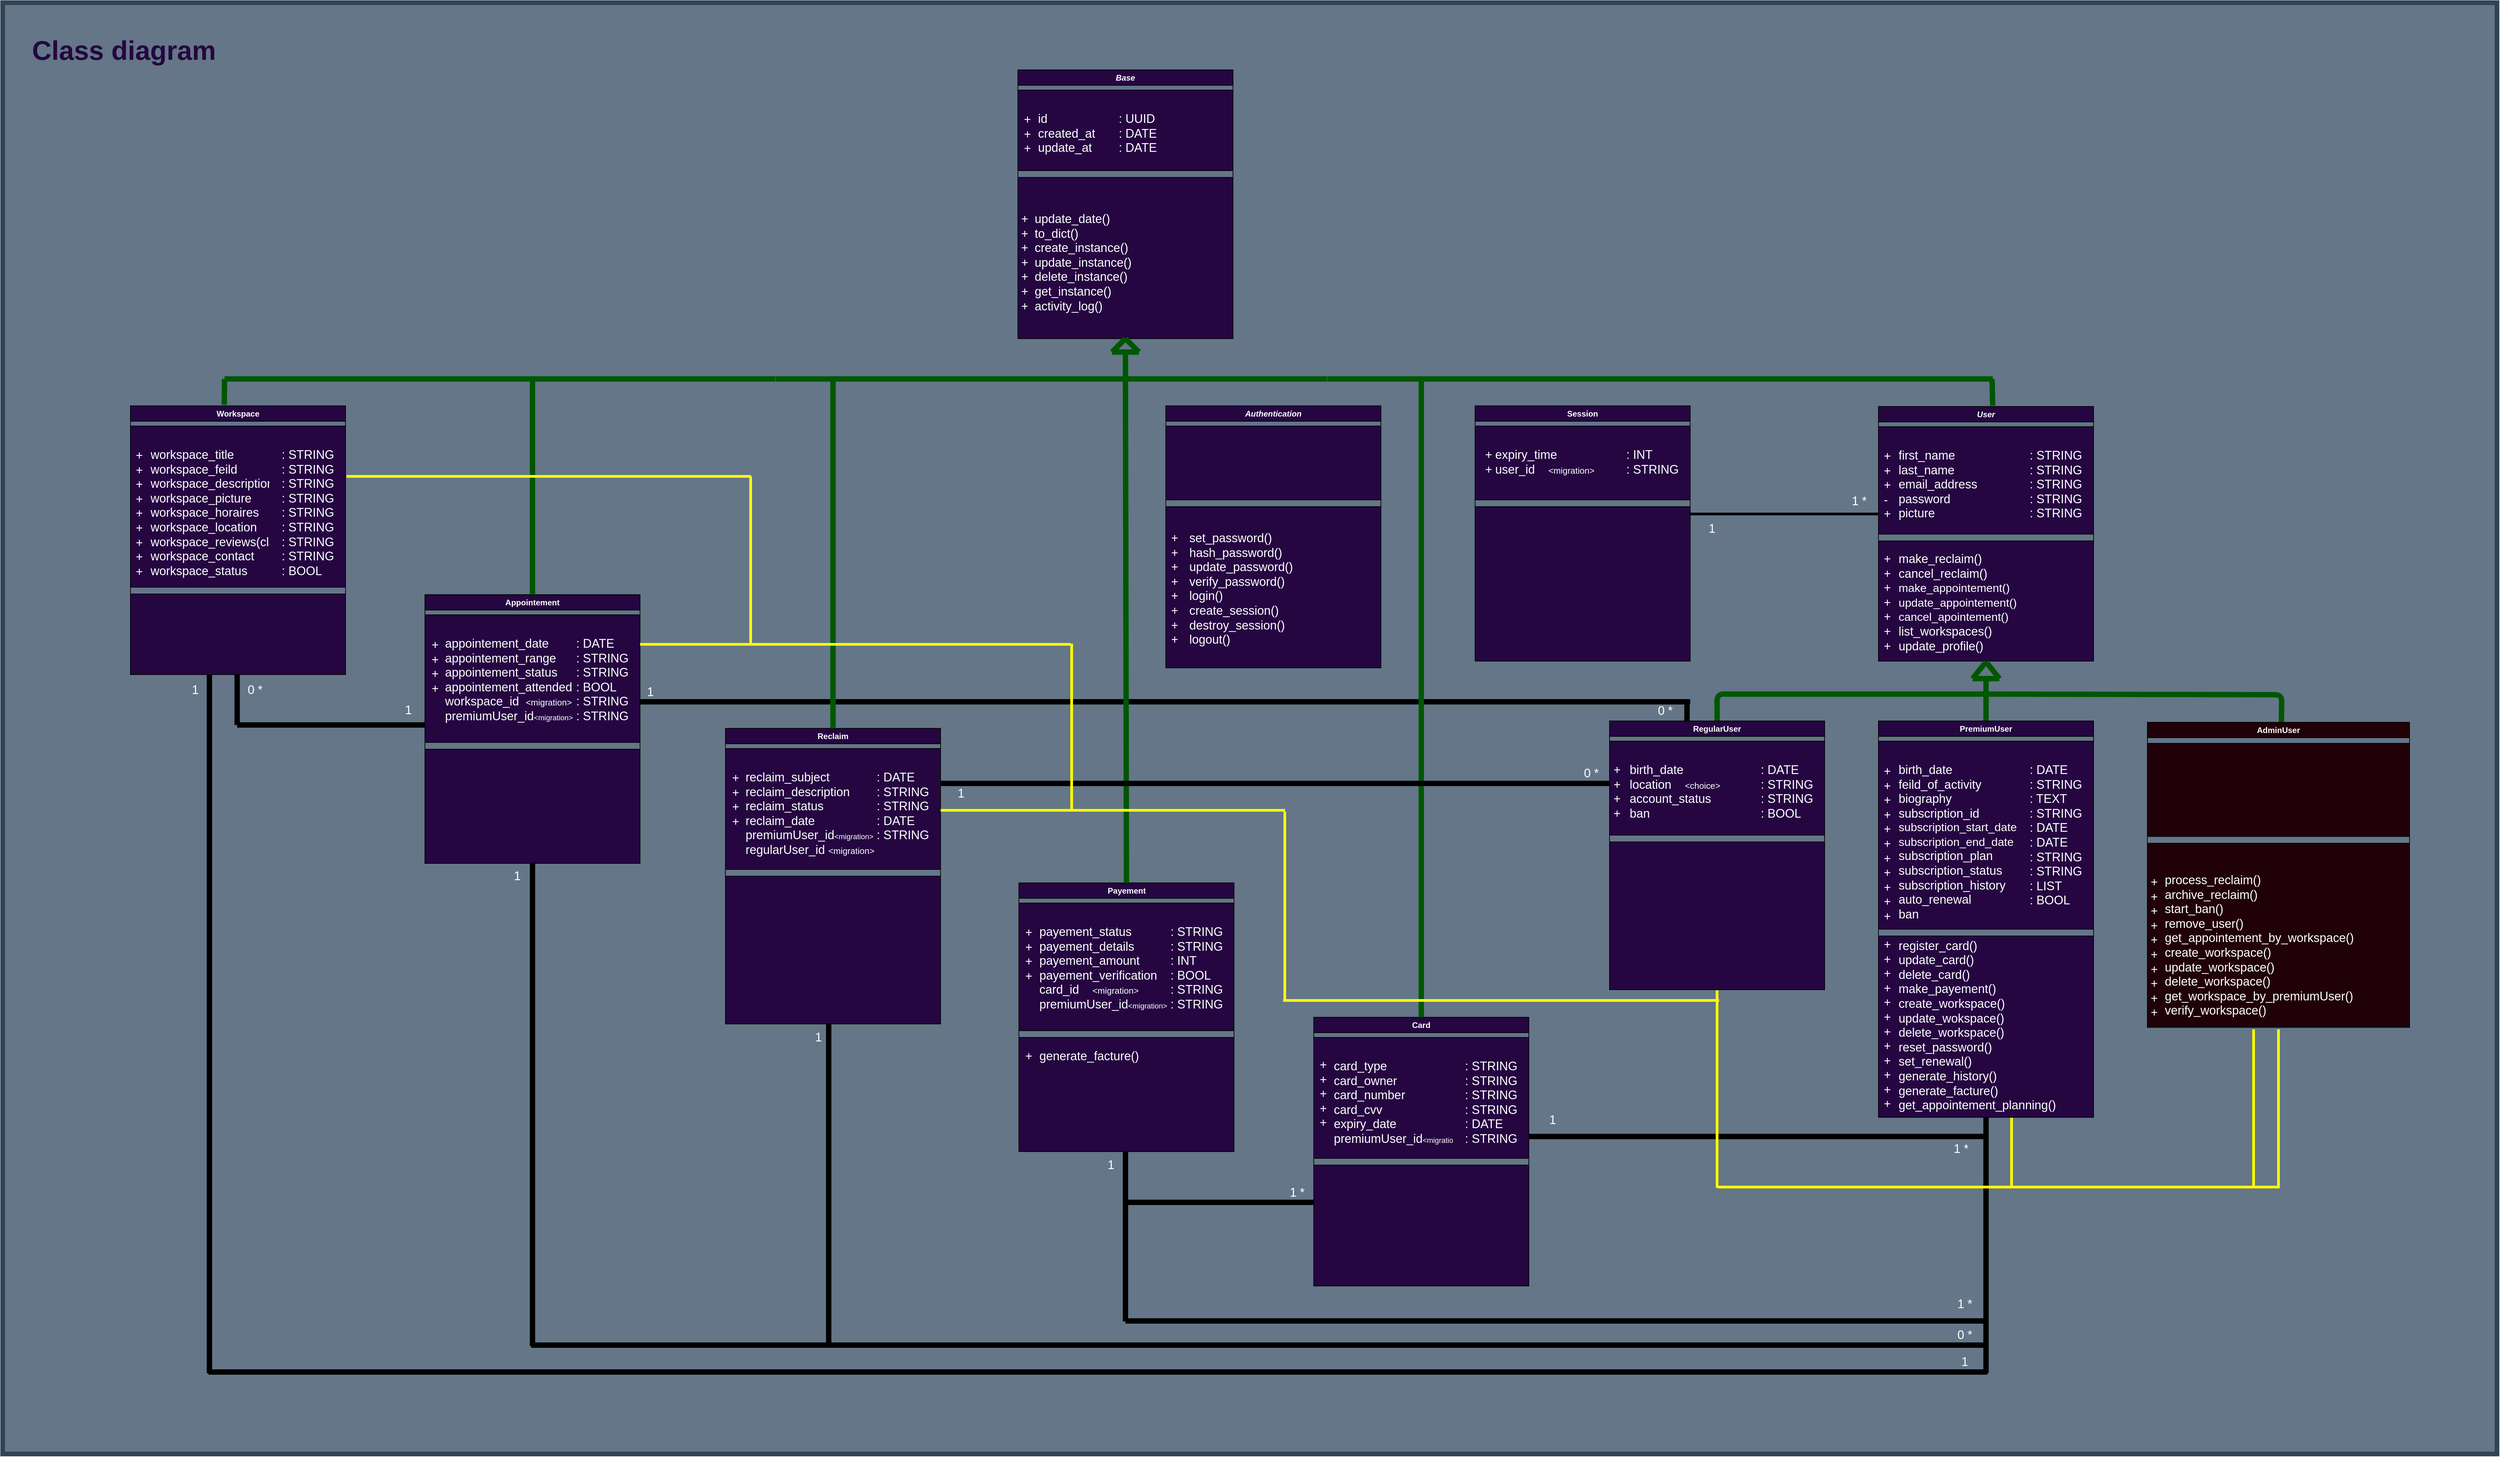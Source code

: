 <mxfile>
    <diagram id="BYOZ9nGXtysZzB5HWWPF" name="Page-1">
        <mxGraphModel dx="3620" dy="2078" grid="1" gridSize="10" guides="1" tooltips="1" connect="1" arrows="1" fold="1" page="0" pageScale="1" pageWidth="850" pageHeight="1100" math="0" shadow="0">
            <root>
                <mxCell id="0"/>
                <mxCell id="1" parent="0"/>
                <mxCell id="703" value="" style="rounded=0;whiteSpace=wrap;html=1;strokeWidth=7;fontSize=18;fillColor=#647687;strokeColor=#314354;fontColor=#ffffff;" vertex="1" parent="1">
                    <mxGeometry x="-1550" y="-640" width="3710" height="2160" as="geometry"/>
                </mxCell>
                <mxCell id="652" value="" style="line;strokeWidth=4;html=1;fontSize=18;rotation=90;fontColor=#ffffff;strokeColor=#FFFF00;" vertex="1" parent="1">
                    <mxGeometry x="1383.01" y="1064.49" width="110" height="10" as="geometry"/>
                </mxCell>
                <mxCell id="269" value="" style="line;strokeWidth=8;html=1;fontSize=18;rotation=-180;fontColor=#ffffff;" parent="1" vertex="1">
                    <mxGeometry x="-615" y="395.5" width="1575" height="10" as="geometry"/>
                </mxCell>
                <mxCell id="237" value="" style="line;strokeWidth=8;html=1;fontSize=18;rotation=90;fontColor=#ffffff;" parent="1" vertex="1">
                    <mxGeometry x="1113" y="1107.76" width="574.01" height="10" as="geometry"/>
                </mxCell>
                <mxCell id="257" value="" style="line;strokeWidth=8;html=1;fontSize=18;rotation=90;fontColor=#ffffff;" parent="1" vertex="1">
                    <mxGeometry x="-562.46" y="1113.96" width="482.11" height="10" as="geometry"/>
                </mxCell>
                <mxCell id="230" value="" style="line;strokeWidth=8;html=1;fontSize=18;rotation=90;fontColor=#ffffff;" parent="1" vertex="1">
                    <mxGeometry x="-8.58" y="1189.09" width="257.18" height="10" as="geometry"/>
                </mxCell>
                <mxCell id="18" value="" style="endArrow=none;html=1;strokeColor=#005700;strokeWidth=8;fontColor=#ffffff;fillColor=#008a00;" parent="1" target="553" edge="1">
                    <mxGeometry width="50" height="50" relative="1" as="geometry">
                        <mxPoint x="1400" y="389" as="sourcePoint"/>
                        <mxPoint x="1650" y="430.5" as="targetPoint"/>
                        <Array as="points">
                            <mxPoint x="1840" y="390"/>
                        </Array>
                    </mxGeometry>
                </mxCell>
                <mxCell id="19" value="" style="endArrow=none;html=1;strokeColor=#005700;strokeWidth=8;fontColor=#ffffff;fillColor=#008a00;" parent="1" edge="1">
                    <mxGeometry width="50" height="50" relative="1" as="geometry">
                        <mxPoint x="1160" y="389" as="sourcePoint"/>
                        <mxPoint x="1400" y="389" as="targetPoint"/>
                    </mxGeometry>
                </mxCell>
                <mxCell id="20" value="" style="endArrow=none;html=1;strokeColor=#005700;strokeWidth=8;entryX=0.5;entryY=0;entryDx=0;entryDy=0;fontColor=#ffffff;fillColor=#008a00;" parent="1" target="88" edge="1">
                    <mxGeometry width="50" height="50" relative="1" as="geometry">
                        <mxPoint x="1160" y="389" as="sourcePoint"/>
                        <mxPoint x="1144.6" y="419" as="targetPoint"/>
                        <Array as="points">
                            <mxPoint x="1000" y="389"/>
                        </Array>
                    </mxGeometry>
                </mxCell>
                <mxCell id="49" value="&lt;i&gt;Base&lt;/i&gt;" style="swimlane;whiteSpace=wrap;html=1;fillColor=#250641;gradientColor=none;fontColor=#ffffff;" parent="1" vertex="1">
                    <mxGeometry x="-40" y="-540" width="320" height="400" as="geometry"/>
                </mxCell>
                <mxCell id="694" value="" style="rounded=0;whiteSpace=wrap;html=1;fillColor=#250641;gradientColor=none;fontColor=#ffffff;" vertex="1" parent="49">
                    <mxGeometry y="160" width="320" height="240" as="geometry"/>
                </mxCell>
                <mxCell id="62" value="" style="rounded=0;whiteSpace=wrap;html=1;fillColor=#250641;gradientColor=none;fontColor=#ffffff;" parent="49" vertex="1">
                    <mxGeometry y="30" width="320" height="120" as="geometry"/>
                </mxCell>
                <mxCell id="73" value="&lt;h1&gt;&lt;br&gt;&lt;/h1&gt;&lt;div style=&quot;font-size: 18px;&quot;&gt;&lt;font style=&quot;font-size: 18px;&quot;&gt;id&lt;span style=&quot;white-space: pre;&quot;&gt;&#9;&lt;/span&gt;&lt;span style=&quot;white-space: pre;&quot;&gt;&#9;&lt;/span&gt;&lt;span style=&quot;white-space: pre;&quot;&gt;&#9;&lt;/span&gt;: UUID&lt;/font&gt;&lt;/div&gt;&lt;div style=&quot;font-size: 18px;&quot;&gt;&lt;font style=&quot;font-size: 18px;&quot;&gt;created_at&lt;span style=&quot;white-space: pre;&quot;&gt;&#9;&lt;/span&gt;: DATE&lt;/font&gt;&lt;/div&gt;&lt;div style=&quot;font-size: 18px;&quot;&gt;&lt;font style=&quot;font-size: 18px;&quot;&gt;update_at&lt;span style=&quot;white-space: pre;&quot;&gt;&#9;&lt;/span&gt;: DATE&lt;/font&gt;&lt;/div&gt;" style="text;html=1;strokeColor=none;fillColor=none;spacing=5;spacingTop=-20;whiteSpace=wrap;overflow=hidden;rounded=0;fontColor=#ffffff;" parent="49" vertex="1">
                    <mxGeometry x="25" y="12" width="240" height="150" as="geometry"/>
                </mxCell>
                <mxCell id="187" value="&lt;h1&gt;&lt;br&gt;&lt;/h1&gt;&lt;div style=&quot;font-size: 18px;&quot;&gt;&lt;font style=&quot;font-size: 18px;&quot;&gt;update_date()&lt;/font&gt;&lt;/div&gt;&lt;div style=&quot;font-size: 18px;&quot;&gt;&lt;font style=&quot;font-size: 18px;&quot;&gt;to_dict()&lt;/font&gt;&lt;/div&gt;&lt;div style=&quot;font-size: 18px;&quot;&gt;&lt;font style=&quot;font-size: 18px;&quot;&gt;create_instance()&lt;/font&gt;&lt;/div&gt;&lt;div style=&quot;font-size: 18px;&quot;&gt;&lt;font style=&quot;font-size: 18px;&quot;&gt;update_instance()&lt;/font&gt;&lt;/div&gt;&lt;div style=&quot;font-size: 18px;&quot;&gt;&lt;font style=&quot;font-size: 18px;&quot;&gt;delete_instance()&lt;/font&gt;&lt;/div&gt;&lt;div style=&quot;font-size: 18px;&quot;&gt;&lt;font style=&quot;font-size: 18px;&quot;&gt;get_instance()&lt;/font&gt;&lt;/div&gt;&lt;div style=&quot;font-size: 18px;&quot;&gt;&lt;font style=&quot;font-size: 18px;&quot;&gt;activity_log()&lt;/font&gt;&lt;/div&gt;" style="text;html=1;strokeColor=none;fillColor=none;spacing=5;spacingTop=-20;whiteSpace=wrap;overflow=hidden;rounded=0;fontColor=#ffffff;" parent="49" vertex="1">
                    <mxGeometry x="20" y="161" width="210" height="228" as="geometry"/>
                </mxCell>
                <mxCell id="629" value="&lt;h1&gt;&lt;br&gt;&lt;/h1&gt;&lt;div style=&quot;font-size: 18px;&quot;&gt;+&lt;/div&gt;&lt;div style=&quot;font-size: 18px;&quot;&gt;+&lt;/div&gt;&lt;div style=&quot;font-size: 18px;&quot;&gt;+&lt;/div&gt;" style="text;html=1;strokeColor=none;fillColor=none;spacing=5;spacingTop=-20;whiteSpace=wrap;overflow=hidden;rounded=0;fontColor=#ffffff;" vertex="1" parent="49">
                    <mxGeometry x="4" y="13" width="27" height="228" as="geometry"/>
                </mxCell>
                <mxCell id="648" value="&lt;h1&gt;&lt;br&gt;&lt;/h1&gt;&lt;div style=&quot;font-size: 18px;&quot;&gt;+&lt;/div&gt;&lt;div style=&quot;font-size: 18px;&quot;&gt;+&lt;/div&gt;&lt;div style=&quot;font-size: 18px;&quot;&gt;+&lt;/div&gt;&lt;div style=&quot;font-size: 18px;&quot;&gt;+&lt;/div&gt;&lt;div style=&quot;font-size: 18px;&quot;&gt;+&lt;/div&gt;&lt;div style=&quot;font-size: 18px;&quot;&gt;+&lt;/div&gt;&lt;div style=&quot;font-size: 18px;&quot;&gt;+&lt;/div&gt;&lt;div style=&quot;font-size: 18px;&quot;&gt;&lt;br&gt;&lt;/div&gt;" style="text;html=1;strokeColor=none;fillColor=none;spacing=5;spacingTop=-20;whiteSpace=wrap;overflow=hidden;rounded=0;fontColor=#ffffff;" vertex="1" parent="49">
                    <mxGeometry y="161" width="27" height="218" as="geometry"/>
                </mxCell>
                <mxCell id="55" value="" style="endArrow=none;html=1;strokeColor=#005700;strokeWidth=8;fontColor=#ffffff;fillColor=#008a00;" parent="1" edge="1">
                    <mxGeometry width="50" height="50" relative="1" as="geometry">
                        <mxPoint x="420" y="-80" as="sourcePoint"/>
                        <mxPoint x="1410" y="-80" as="targetPoint"/>
                    </mxGeometry>
                </mxCell>
                <mxCell id="56" value="" style="endArrow=none;html=1;strokeColor=#005700;strokeWidth=8;fontColor=#ffffff;fillColor=#008a00;" parent="1" edge="1">
                    <mxGeometry width="50" height="50" relative="1" as="geometry">
                        <mxPoint x="-400" y="-80" as="sourcePoint"/>
                        <mxPoint x="419.5" y="-80" as="targetPoint"/>
                    </mxGeometry>
                </mxCell>
                <mxCell id="58" value="" style="endArrow=none;html=1;strokeColor=#005700;strokeWidth=8;entryX=0.531;entryY=-0.003;entryDx=0;entryDy=0;entryPerimeter=0;fontColor=#ffffff;fillColor=#008a00;" parent="1" target="79" edge="1">
                    <mxGeometry width="50" height="50" relative="1" as="geometry">
                        <mxPoint x="1409" y="-80" as="sourcePoint"/>
                        <mxPoint x="1409" y="-49" as="targetPoint"/>
                    </mxGeometry>
                </mxCell>
                <mxCell id="77" value="" style="endArrow=none;html=1;strokeColor=#005700;strokeWidth=8;exitX=0.5;exitY=0;exitDx=0;exitDy=0;fontColor=#ffffff;fillColor=#008a00;" parent="1" source="92" edge="1">
                    <mxGeometry width="50" height="50" relative="1" as="geometry">
                        <mxPoint x="1400" y="419" as="sourcePoint"/>
                        <mxPoint x="1400" y="390" as="targetPoint"/>
                    </mxGeometry>
                </mxCell>
                <mxCell id="79" value="&lt;i&gt;User&lt;/i&gt;" style="swimlane;whiteSpace=wrap;html=1;fillColor=#250641;gradientColor=none;fontColor=#ffffff;" parent="1" vertex="1">
                    <mxGeometry x="1240" y="-39" width="320" height="379" as="geometry"/>
                </mxCell>
                <mxCell id="697" value="" style="rounded=0;whiteSpace=wrap;html=1;fillColor=#250641;gradientColor=none;fontColor=#ffffff;" vertex="1" parent="79">
                    <mxGeometry y="200" width="320" height="179" as="geometry"/>
                </mxCell>
                <mxCell id="80" value="" style="rounded=0;whiteSpace=wrap;html=1;fillColor=#250641;gradientColor=none;fontColor=#ffffff;" parent="79" vertex="1">
                    <mxGeometry y="30" width="320" height="160" as="geometry"/>
                </mxCell>
                <mxCell id="81" value="&lt;h1&gt;&lt;br&gt;&lt;/h1&gt;&lt;div style=&quot;font-size: 18px;&quot;&gt;&lt;font style=&quot;font-size: 18px;&quot;&gt;first_name&lt;span style=&quot;white-space: pre;&quot;&gt;&#9;&lt;/span&gt;&lt;/font&gt;&lt;/div&gt;&lt;div style=&quot;font-size: 18px;&quot;&gt;&lt;font style=&quot;font-size: 18px;&quot;&gt;last_name&lt;span style=&quot;white-space: pre;&quot;&gt;&#9;&lt;/span&gt;&lt;/font&gt;&lt;/div&gt;&lt;div style=&quot;font-size: 18px;&quot;&gt;&lt;font style=&quot;font-size: 18px;&quot;&gt;email_address&amp;nbsp;&lt;/font&gt;&lt;/div&gt;&lt;div style=&quot;font-size: 18px;&quot;&gt;&lt;font style=&quot;font-size: 18px;&quot;&gt;password&lt;/font&gt;&lt;/div&gt;&lt;div style=&quot;font-size: 18px;&quot;&gt;&lt;font style=&quot;font-size: 18px;&quot;&gt;picture&lt;/font&gt;&lt;/div&gt;" style="text;html=1;strokeColor=none;fillColor=none;spacing=5;spacingTop=-20;whiteSpace=wrap;overflow=hidden;rounded=0;fontColor=#ffffff;" parent="79" vertex="1">
                    <mxGeometry x="25" y="12" width="145" height="228" as="geometry"/>
                </mxCell>
                <mxCell id="83" value="&lt;h1&gt;&lt;br&gt;&lt;/h1&gt;&lt;div style=&quot;font-size: 18px;&quot;&gt;&lt;font style=&quot;font-size: 18px;&quot;&gt;: STRING&lt;span style=&quot;white-space: pre;&quot;&gt;&#9;&lt;/span&gt;&lt;/font&gt;&lt;/div&gt;&lt;div style=&quot;font-size: 18px;&quot;&gt;&lt;font style=&quot;font-size: 18px;&quot;&gt;: STRING&lt;span style=&quot;white-space: pre;&quot;&gt;&#9;&lt;/span&gt;&lt;/font&gt;&lt;/div&gt;&lt;div style=&quot;font-size: 18px;&quot;&gt;&lt;font style=&quot;font-size: 18px;&quot;&gt;: STRING&amp;nbsp;&lt;/font&gt;&lt;/div&gt;&lt;div style=&quot;font-size: 18px;&quot;&gt;&lt;font style=&quot;font-size: 18px;&quot;&gt;: STRING&lt;/font&gt;&lt;/div&gt;&lt;div style=&quot;font-size: 18px;&quot;&gt;&lt;font style=&quot;font-size: 18px;&quot;&gt;: STRING&lt;/font&gt;&lt;/div&gt;" style="text;html=1;strokeColor=none;fillColor=none;spacing=5;spacingTop=-20;whiteSpace=wrap;overflow=hidden;rounded=0;fontColor=#ffffff;" parent="79" vertex="1">
                    <mxGeometry x="220" y="12" width="130" height="168" as="geometry"/>
                </mxCell>
                <mxCell id="198" value="&lt;h1&gt;&lt;br&gt;&lt;/h1&gt;&lt;div style=&quot;font-size: 18px;&quot;&gt;&lt;span style=&quot;background-color: initial;&quot;&gt;make_reclaim()&lt;/span&gt;&lt;br&gt;&lt;/div&gt;&lt;div style=&quot;font-size: 18px;&quot;&gt;&lt;div&gt;cancel_reclaim()&lt;/div&gt;&lt;/div&gt;&lt;div style=&quot;font-size: 18px;&quot;&gt;&lt;span style=&quot;font-size: 17px;&quot;&gt;make_appointement()&lt;/span&gt;&lt;br style=&quot;font-size: 17px;&quot;&gt;&lt;span style=&quot;font-size: 17px;&quot;&gt;update_appointement()&lt;/span&gt;&lt;br style=&quot;font-size: 17px;&quot;&gt;&lt;span style=&quot;font-size: 17px;&quot;&gt;cancel_apointement()&lt;/span&gt;&lt;br&gt;&lt;/div&gt;&lt;div style=&quot;font-size: 18px;&quot;&gt;&lt;div&gt;list_workspaces()&lt;/div&gt;&lt;div&gt;update_profile()&lt;/div&gt;&lt;/div&gt;" style="text;html=1;strokeColor=none;fillColor=none;spacing=5;spacingTop=-20;whiteSpace=wrap;overflow=hidden;rounded=0;fontColor=#ffffff;" parent="79" vertex="1">
                    <mxGeometry x="25" y="166" width="255" height="214" as="geometry"/>
                </mxCell>
                <mxCell id="630" value="&lt;h1&gt;&lt;br&gt;&lt;/h1&gt;&lt;div style=&quot;font-size: 18px;&quot;&gt;+&lt;/div&gt;&lt;div style=&quot;font-size: 18px;&quot;&gt;+&lt;/div&gt;&lt;div style=&quot;font-size: 18px;&quot;&gt;+&lt;/div&gt;&lt;div style=&quot;font-size: 18px;&quot;&gt;-&lt;/div&gt;&lt;div style=&quot;font-size: 18px;&quot;&gt;+&lt;/div&gt;" style="text;html=1;strokeColor=none;fillColor=none;spacing=5;spacingTop=-20;whiteSpace=wrap;overflow=hidden;rounded=0;fontColor=#ffffff;" vertex="1" parent="79">
                    <mxGeometry x="3" y="13" width="27" height="228" as="geometry"/>
                </mxCell>
                <mxCell id="644" value="&lt;h1&gt;&lt;br&gt;&lt;/h1&gt;&lt;div style=&quot;font-size: 18px;&quot;&gt;+&lt;/div&gt;&lt;div style=&quot;font-size: 18px;&quot;&gt;+&lt;/div&gt;&lt;div style=&quot;font-size: 18px;&quot;&gt;+&lt;/div&gt;&lt;div style=&quot;font-size: 18px;&quot;&gt;+&lt;/div&gt;&lt;div style=&quot;font-size: 18px;&quot;&gt;+&lt;/div&gt;&lt;div style=&quot;font-size: 18px;&quot;&gt;+&lt;/div&gt;&lt;div style=&quot;font-size: 18px;&quot;&gt;+&lt;/div&gt;" style="text;html=1;strokeColor=none;fillColor=none;spacing=5;spacingTop=-20;whiteSpace=wrap;overflow=hidden;rounded=0;fontColor=#ffffff;" vertex="1" parent="79">
                    <mxGeometry x="3" y="166" width="27" height="228" as="geometry"/>
                </mxCell>
                <mxCell id="88" value="RegularUser" style="swimlane;whiteSpace=wrap;html=1;fillColor=#250641;gradientColor=none;fontColor=#ffffff;" parent="1" vertex="1">
                    <mxGeometry x="840" y="429" width="320" height="400" as="geometry"/>
                </mxCell>
                <mxCell id="89" value="" style="rounded=0;whiteSpace=wrap;html=1;fillColor=#250641;gradientColor=none;fontColor=#ffffff;" parent="88" vertex="1">
                    <mxGeometry y="30" width="320" height="140" as="geometry"/>
                </mxCell>
                <mxCell id="90" value="&lt;h1&gt;&lt;br&gt;&lt;/h1&gt;&lt;div style=&quot;font-size: 18px;&quot;&gt;birth_date&lt;/div&gt;&lt;div style=&quot;&quot;&gt;&lt;span style=&quot;font-size: 18px;&quot;&gt;location&amp;nbsp; &amp;nbsp;&lt;font&gt;&amp;nbsp;&lt;/font&gt;&lt;/span&gt;&lt;font style=&quot;font-size: 13px;&quot;&gt;&amp;lt;choice&amp;gt;&lt;/font&gt;&lt;/div&gt;&lt;div style=&quot;&quot;&gt;&lt;span style=&quot;font-size: 18px;&quot;&gt;account_status&lt;/span&gt;&lt;br&gt;&lt;/div&gt;&lt;div style=&quot;&quot;&gt;&lt;span style=&quot;font-size: 18px;&quot;&gt;ban&lt;/span&gt;&lt;/div&gt;" style="text;html=1;strokeColor=none;fillColor=none;spacing=5;spacingTop=-20;whiteSpace=wrap;overflow=hidden;rounded=0;fontColor=#ffffff;" parent="88" vertex="1">
                    <mxGeometry x="25" y="12" width="145" height="228" as="geometry"/>
                </mxCell>
                <mxCell id="91" value="&lt;h1&gt;&lt;br&gt;&lt;/h1&gt;&lt;div style=&quot;font-size: 18px;&quot;&gt;&lt;span style=&quot;background-color: initial;&quot;&gt;: DATE&lt;/span&gt;&lt;span style=&quot;background-color: initial; white-space: pre;&quot;&gt;&#9;&lt;/span&gt;&lt;br&gt;&lt;/div&gt;&lt;div style=&quot;font-size: 18px;&quot;&gt;&lt;font style=&quot;font-size: 18px;&quot;&gt;: STRING&amp;nbsp;&lt;/font&gt;&lt;/div&gt;&lt;div style=&quot;font-size: 18px;&quot;&gt;&lt;font style=&quot;font-size: 18px;&quot;&gt;: STRING&lt;/font&gt;&lt;/div&gt;&lt;div style=&quot;font-size: 18px;&quot;&gt;: BOOL&lt;/div&gt;" style="text;html=1;strokeColor=none;fillColor=none;spacing=5;spacingTop=-20;whiteSpace=wrap;overflow=hidden;rounded=0;fontColor=#ffffff;" parent="88" vertex="1">
                    <mxGeometry x="220" y="12" width="130" height="168" as="geometry"/>
                </mxCell>
                <mxCell id="632" value="&lt;h1&gt;&lt;br&gt;&lt;/h1&gt;&lt;div style=&quot;font-size: 18px;&quot;&gt;+&lt;/div&gt;&lt;div style=&quot;font-size: 18px;&quot;&gt;+&lt;/div&gt;&lt;div style=&quot;font-size: 18px;&quot;&gt;+&lt;/div&gt;&lt;div style=&quot;font-size: 18px;&quot;&gt;+&lt;/div&gt;" style="text;html=1;strokeColor=none;fillColor=none;spacing=5;spacingTop=-20;whiteSpace=wrap;overflow=hidden;rounded=0;fontColor=#ffffff;" vertex="1" parent="88">
                    <mxGeometry x="1" y="12" width="27" height="148" as="geometry"/>
                </mxCell>
                <mxCell id="692" value="" style="rounded=0;whiteSpace=wrap;html=1;fillColor=#250641;gradientColor=none;fontColor=#ffffff;" vertex="1" parent="88">
                    <mxGeometry y="180" width="320" height="220" as="geometry"/>
                </mxCell>
                <mxCell id="92" value="PremiumUser" style="swimlane;whiteSpace=wrap;html=1;fillColor=#250641;gradientColor=none;fontColor=#ffffff;" parent="1" vertex="1">
                    <mxGeometry x="1240" y="429" width="320" height="590" as="geometry"/>
                </mxCell>
                <mxCell id="699" value="" style="rounded=0;whiteSpace=wrap;html=1;fillColor=#250641;gradientColor=none;fontColor=#ffffff;" vertex="1" parent="92">
                    <mxGeometry y="320" width="320" height="270" as="geometry"/>
                </mxCell>
                <mxCell id="93" value="" style="rounded=0;whiteSpace=wrap;html=1;fillColor=#250641;gradientColor=none;fontColor=#ffffff;" parent="92" vertex="1">
                    <mxGeometry y="30" width="320" height="280" as="geometry"/>
                </mxCell>
                <mxCell id="94" value="&lt;h1&gt;&lt;br&gt;&lt;/h1&gt;&lt;div style=&quot;font-size: 18px;&quot;&gt;&lt;font style=&quot;font-size: 18px;&quot;&gt;birth_date&lt;br&gt;&lt;/font&gt;&lt;/div&gt;&lt;div style=&quot;font-size: 18px;&quot;&gt;&lt;font style=&quot;font-size: 18px;&quot;&gt;feild_of_activity&lt;/font&gt;&lt;/div&gt;&lt;div style=&quot;font-size: 18px;&quot;&gt;biography&lt;/div&gt;&lt;div style=&quot;font-size: 18px;&quot;&gt;&lt;font style=&quot;font-size: 18px;&quot;&gt;subscription_id&lt;span style=&quot;&quot;&gt;&#9;&lt;/span&gt;&lt;/font&gt;&lt;/div&gt;&lt;font style=&quot;font-size: 17px;&quot;&gt;subscription_start_date&lt;/font&gt;&lt;div style=&quot;font-size: 18px;&quot;&gt;&lt;font style=&quot;font-size: 18px;&quot;&gt;&lt;span style=&quot;&quot;&gt;&#9;&lt;/span&gt;&lt;/font&gt;&lt;/div&gt;&lt;div style=&quot;&quot;&gt;&lt;font style=&quot;font-size: 17px;&quot;&gt;subscription_end_date&lt;/font&gt;&lt;font style=&quot;font-size: 18px;&quot;&gt;&amp;nbsp;&lt;/font&gt;&lt;/div&gt;&lt;div style=&quot;font-size: 18px;&quot;&gt;subscription_plan&lt;/div&gt;&lt;div style=&quot;font-size: 18px;&quot;&gt;&lt;font style=&quot;font-size: 18px;&quot;&gt;subscription_status&lt;/font&gt;&lt;/div&gt;&lt;div style=&quot;font-size: 18px;&quot;&gt;&lt;font style=&quot;font-size: 18px;&quot;&gt;subscription_history&lt;/font&gt;&lt;/div&gt;&lt;div style=&quot;font-size: 18px;&quot;&gt;&lt;font style=&quot;font-size: 18px;&quot;&gt;auto_renewal&lt;br&gt;&lt;/font&gt;&lt;/div&gt;&lt;div style=&quot;font-size: 18px;&quot;&gt;&lt;font style=&quot;font-size: 18px;&quot;&gt;ban&lt;/font&gt;&lt;/div&gt;" style="text;html=1;strokeColor=none;fillColor=none;spacing=5;spacingTop=-20;whiteSpace=wrap;overflow=hidden;rounded=0;fontColor=#ffffff;" parent="92" vertex="1">
                    <mxGeometry x="25" y="12" width="185" height="288" as="geometry"/>
                </mxCell>
                <mxCell id="95" value="&lt;h1&gt;&lt;br&gt;&lt;/h1&gt;&lt;div style=&quot;font-size: 18px;&quot;&gt;&lt;font style=&quot;font-size: 18px;&quot;&gt;: DATE&lt;/font&gt;&lt;/div&gt;&lt;div style=&quot;font-size: 18px;&quot;&gt;&lt;font style=&quot;font-size: 18px;&quot;&gt;: STRING&lt;span style=&quot;&quot;&gt;&#9;&lt;/span&gt;&lt;/font&gt;&lt;/div&gt;&lt;div style=&quot;font-size: 18px;&quot;&gt;&lt;font style=&quot;font-size: 18px;&quot;&gt;: TEXT&lt;span style=&quot;&quot;&gt;&lt;/span&gt;&lt;/font&gt;&lt;/div&gt;&lt;div style=&quot;font-size: 18px;&quot;&gt;&lt;font style=&quot;font-size: 18px;&quot;&gt;: STRING&amp;nbsp;&lt;/font&gt;&lt;/div&gt;&lt;div style=&quot;font-size: 18px;&quot;&gt;&lt;font style=&quot;font-size: 18px;&quot;&gt;: DATE&lt;/font&gt;&lt;/div&gt;&lt;div style=&quot;font-size: 18px;&quot;&gt;&lt;font style=&quot;font-size: 18px;&quot;&gt;: DATE&lt;/font&gt;&lt;/div&gt;&lt;div style=&quot;font-size: 18px;&quot;&gt;&lt;font style=&quot;font-size: 18px;&quot;&gt;: STRING&lt;br&gt;&lt;/font&gt;&lt;/div&gt;&lt;div style=&quot;font-size: 18px;&quot;&gt;&lt;font style=&quot;font-size: 18px;&quot;&gt;: STRING&lt;br&gt;&lt;/font&gt;&lt;/div&gt;&lt;div style=&quot;font-size: 18px;&quot;&gt;&lt;font style=&quot;font-size: 18px;&quot;&gt;: LIST&lt;br&gt;&lt;/font&gt;&lt;/div&gt;&lt;div style=&quot;font-size: 18px;&quot;&gt;&lt;font style=&quot;font-size: 18px;&quot;&gt;: BOOL&lt;/font&gt;&lt;/div&gt;&lt;div style=&quot;font-size: 18px;&quot;&gt;&lt;font style=&quot;font-size: 18px;&quot;&gt;: BOOL&lt;/font&gt;&lt;/div&gt;" style="text;html=1;strokeColor=none;fillColor=none;spacing=5;spacingTop=-20;whiteSpace=wrap;overflow=hidden;rounded=0;fontColor=#ffffff;" parent="92" vertex="1">
                    <mxGeometry x="220" y="12" width="130" height="268" as="geometry"/>
                </mxCell>
                <mxCell id="631" value="&lt;h1&gt;&lt;br&gt;&lt;/h1&gt;&lt;div style=&quot;font-size: 18px;&quot;&gt;+&lt;/div&gt;&lt;div style=&quot;font-size: 18px;&quot;&gt;+&lt;/div&gt;&lt;div style=&quot;font-size: 18px;&quot;&gt;+&lt;/div&gt;&lt;div style=&quot;font-size: 18px;&quot;&gt;+&lt;/div&gt;&lt;div style=&quot;font-size: 18px;&quot;&gt;+&lt;/div&gt;&lt;div style=&quot;font-size: 18px;&quot;&gt;+&lt;/div&gt;&lt;div style=&quot;font-size: 18px;&quot;&gt;+&lt;/div&gt;&lt;div style=&quot;font-size: 18px;&quot;&gt;+&lt;/div&gt;&lt;div style=&quot;font-size: 18px;&quot;&gt;+&lt;/div&gt;&lt;div style=&quot;font-size: 18px;&quot;&gt;+&lt;/div&gt;&lt;div style=&quot;font-size: 18px;&quot;&gt;+&lt;/div&gt;" style="text;html=1;strokeColor=none;fillColor=none;spacing=5;spacingTop=-20;whiteSpace=wrap;overflow=hidden;rounded=0;fontColor=#ffffff;" vertex="1" parent="92">
                    <mxGeometry x="3" y="14" width="27" height="296" as="geometry"/>
                </mxCell>
                <mxCell id="639" value="&lt;h1 style=&quot;font-size: 16px;&quot;&gt;&lt;font style=&quot;font-size: 16px;&quot;&gt;&lt;br&gt;&lt;/font&gt;&lt;/h1&gt;&lt;div style=&quot;font-size: 18px;&quot;&gt;&lt;font style=&quot;font-size: 18px;&quot;&gt;register_card()&lt;/font&gt;&lt;/div&gt;&lt;div style=&quot;font-size: 18px;&quot;&gt;&lt;font style=&quot;font-size: 18px;&quot;&gt;update_card()&lt;/font&gt;&lt;/div&gt;&lt;div style=&quot;font-size: 18px;&quot;&gt;&lt;font style=&quot;font-size: 18px;&quot;&gt;delete_card()&lt;/font&gt;&lt;/div&gt;&lt;div style=&quot;font-size: 18px;&quot;&gt;&lt;font style=&quot;font-size: 18px;&quot;&gt;make_payement()&lt;/font&gt;&lt;/div&gt;&lt;div style=&quot;font-size: 18px;&quot;&gt;&lt;div style=&quot;&quot;&gt;&lt;font style=&quot;font-size: 18px;&quot;&gt;create_workspace()&lt;/font&gt;&lt;/div&gt;&lt;div style=&quot;&quot;&gt;&lt;font style=&quot;font-size: 18px;&quot;&gt;update_wokspace()&lt;/font&gt;&lt;/div&gt;&lt;div style=&quot;&quot;&gt;&lt;font style=&quot;font-size: 18px;&quot;&gt;&lt;span style=&quot;background-color: initial;&quot;&gt;delete_workspace()&lt;/span&gt;&lt;br&gt;&lt;/font&gt;&lt;/div&gt;&lt;div style=&quot;&quot;&gt;&lt;span style=&quot;background-color: initial;&quot;&gt;&lt;font style=&quot;font-size: 18px;&quot;&gt;reset_password()&lt;/font&gt;&lt;/span&gt;&lt;/div&gt;&lt;div style=&quot;&quot;&gt;&lt;span style=&quot;background-color: initial;&quot;&gt;&lt;font style=&quot;font-size: 18px;&quot;&gt;set_renewal()&lt;/font&gt;&lt;/span&gt;&lt;/div&gt;&lt;div style=&quot;&quot;&gt;&lt;span style=&quot;background-color: initial;&quot;&gt;&lt;font style=&quot;font-size: 18px;&quot;&gt;generate_history()&lt;/font&gt;&lt;/span&gt;&lt;/div&gt;&lt;div style=&quot;&quot;&gt;&lt;span style=&quot;background-color: initial;&quot;&gt;&lt;font style=&quot;font-size: 18px;&quot;&gt;generate_facture()&lt;/font&gt;&lt;/span&gt;&lt;/div&gt;&lt;div style=&quot;&quot;&gt;&lt;font style=&quot;font-size: 18px;&quot;&gt;get_appointement_planning()&lt;/font&gt;&lt;/div&gt;&lt;/div&gt;" style="text;html=1;strokeColor=none;fillColor=none;spacing=5;spacingTop=-20;whiteSpace=wrap;overflow=hidden;rounded=0;fontColor=#ffffff;" vertex="1" parent="92">
                    <mxGeometry x="25" y="294" width="265" height="297" as="geometry"/>
                </mxCell>
                <mxCell id="645" value="&lt;h1&gt;&lt;br&gt;&lt;/h1&gt;&lt;div style=&quot;font-size: 18px;&quot;&gt;+&lt;/div&gt;&lt;div style=&quot;font-size: 18px;&quot;&gt;+&lt;/div&gt;&lt;div style=&quot;font-size: 18px;&quot;&gt;+&lt;/div&gt;&lt;div style=&quot;font-size: 18px;&quot;&gt;+&lt;/div&gt;&lt;div style=&quot;font-size: 18px;&quot;&gt;+&lt;/div&gt;&lt;div style=&quot;font-size: 18px;&quot;&gt;+&lt;/div&gt;&lt;div style=&quot;font-size: 18px;&quot;&gt;+&lt;/div&gt;&lt;div style=&quot;font-size: 18px;&quot;&gt;+&lt;/div&gt;&lt;div style=&quot;font-size: 18px;&quot;&gt;+&lt;/div&gt;&lt;div style=&quot;font-size: 18px;&quot;&gt;+&lt;/div&gt;&lt;div style=&quot;font-size: 18px;&quot;&gt;+&lt;/div&gt;&lt;div style=&quot;font-size: 18px;&quot;&gt;+&lt;/div&gt;" style="text;html=1;strokeColor=none;fillColor=none;spacing=5;spacingTop=-20;whiteSpace=wrap;overflow=hidden;rounded=0;fontColor=#ffffff;" vertex="1" parent="92">
                    <mxGeometry x="3" y="272" width="27" height="320" as="geometry"/>
                </mxCell>
                <mxCell id="119" value="" style="group;fontColor=#ffffff;strokeWidth=7;" parent="1" vertex="1" connectable="0">
                    <mxGeometry x="1380" y="330" width="40" height="50" as="geometry"/>
                </mxCell>
                <mxCell id="12" value="" style="endArrow=none;html=1;strokeColor=#005700;strokeWidth=8;fontColor=#ffffff;fillColor=#008a00;" parent="119" edge="1">
                    <mxGeometry width="50" height="50" relative="1" as="geometry">
                        <mxPoint y="36" as="sourcePoint"/>
                        <mxPoint x="20" y="11" as="targetPoint"/>
                    </mxGeometry>
                </mxCell>
                <mxCell id="13" value="" style="endArrow=none;html=1;strokeColor=#005700;strokeWidth=8;fontColor=#ffffff;fillColor=#008a00;" parent="119" edge="1">
                    <mxGeometry width="50" height="50" relative="1" as="geometry">
                        <mxPoint x="40" y="36" as="sourcePoint"/>
                        <mxPoint x="20" y="11" as="targetPoint"/>
                    </mxGeometry>
                </mxCell>
                <mxCell id="14" value="" style="endArrow=none;html=1;strokeColor=#005700;strokeWidth=8;fontColor=#ffffff;fillColor=#008a00;" parent="119" edge="1">
                    <mxGeometry width="50" height="50" relative="1" as="geometry">
                        <mxPoint x="40" y="36.003" as="sourcePoint"/>
                        <mxPoint y="36.003" as="targetPoint"/>
                    </mxGeometry>
                </mxCell>
                <mxCell id="15" value="" style="endArrow=none;html=1;strokeColor=#005700;strokeWidth=8;fontColor=#ffffff;fillColor=#008a00;" parent="119" edge="1">
                    <mxGeometry width="50" height="50" relative="1" as="geometry">
                        <mxPoint x="20" y="61" as="sourcePoint"/>
                        <mxPoint x="20" y="36" as="targetPoint"/>
                    </mxGeometry>
                </mxCell>
                <mxCell id="121" value="Payement" style="swimlane;whiteSpace=wrap;html=1;fillColor=#250641;gradientColor=none;fontColor=#ffffff;" parent="1" vertex="1">
                    <mxGeometry x="-38.5" y="670" width="320" height="400" as="geometry"/>
                </mxCell>
                <mxCell id="690" value="" style="rounded=0;whiteSpace=wrap;html=1;fillColor=#250641;gradientColor=none;fontColor=#ffffff;" vertex="1" parent="121">
                    <mxGeometry y="230" width="320" height="170" as="geometry"/>
                </mxCell>
                <mxCell id="122" value="" style="rounded=0;whiteSpace=wrap;html=1;fillColor=#250641;gradientColor=none;fontColor=#ffffff;" parent="121" vertex="1">
                    <mxGeometry y="30" width="320" height="190" as="geometry"/>
                </mxCell>
                <mxCell id="123" value="&lt;h1&gt;&lt;br&gt;&lt;/h1&gt;&lt;div style=&quot;font-size: 18px;&quot;&gt;payement_status&lt;/div&gt;&lt;div style=&quot;font-size: 18px;&quot;&gt;payement_details&lt;/div&gt;&lt;div style=&quot;font-size: 18px;&quot;&gt;payement_amount&lt;/div&gt;&lt;div style=&quot;font-size: 18px;&quot;&gt;payement_verification&lt;br&gt;&lt;/div&gt;&lt;div style=&quot;&quot;&gt;&lt;span style=&quot;font-size: 18px;&quot;&gt;card_id&amp;nbsp; &amp;nbsp; &lt;/span&gt;&lt;font style=&quot;font-size: 13px;&quot;&gt;&amp;lt;migration&amp;gt;&lt;/font&gt;&lt;/div&gt;&lt;div style=&quot;&quot;&gt;&lt;div&gt;&lt;span style=&quot;font-size: 18px;&quot;&gt;premiumUser_id&lt;/span&gt;&lt;font style=&quot;font-size: 11px;&quot;&gt;&amp;lt;migration&amp;gt;&lt;/font&gt;&lt;/div&gt;&lt;div&gt;&lt;font style=&quot;font-size: 11px;&quot;&gt;&lt;br&gt;&lt;/font&gt;&lt;/div&gt;&lt;div style=&quot;font-size: 18px;&quot;&gt;&lt;/div&gt;&lt;/div&gt;" style="text;html=1;strokeColor=none;fillColor=none;spacing=5;spacingTop=-20;whiteSpace=wrap;overflow=hidden;rounded=0;fontColor=#ffffff;" parent="121" vertex="1">
                    <mxGeometry x="25" y="12" width="205" height="268" as="geometry"/>
                </mxCell>
                <mxCell id="124" value="&lt;h1&gt;&lt;br&gt;&lt;/h1&gt;&lt;div style=&quot;font-size: 18px;&quot;&gt;&lt;font style=&quot;font-size: 18px;&quot;&gt;: STRING&lt;/font&gt;&lt;/div&gt;&lt;div style=&quot;font-size: 18px;&quot;&gt;&lt;font style=&quot;font-size: 18px;&quot;&gt;: STRING&lt;span style=&quot;&quot;&gt;&#9;&lt;/span&gt;&lt;/font&gt;&lt;/div&gt;&lt;div style=&quot;font-size: 18px;&quot;&gt;&lt;font style=&quot;font-size: 18px;&quot;&gt;: INT&lt;span style=&quot;&quot;&gt;&lt;/span&gt;&lt;/font&gt;&lt;/div&gt;&lt;div style=&quot;font-size: 18px;&quot;&gt;&lt;font style=&quot;font-size: 18px;&quot;&gt;: BOOL&lt;/font&gt;&lt;/div&gt;&lt;div style=&quot;font-size: 18px;&quot;&gt;: STRING&lt;/div&gt;&lt;div style=&quot;font-size: 18px;&quot;&gt;: STRING&lt;/div&gt;" style="text;html=1;strokeColor=none;fillColor=none;spacing=5;spacingTop=-20;whiteSpace=wrap;overflow=hidden;rounded=0;fontColor=#ffffff;" parent="121" vertex="1">
                    <mxGeometry x="220" y="12" width="130" height="268" as="geometry"/>
                </mxCell>
                <mxCell id="634" value="&lt;h1&gt;&lt;br&gt;&lt;/h1&gt;&lt;div style=&quot;font-size: 18px;&quot;&gt;+&lt;/div&gt;&lt;div style=&quot;font-size: 18px;&quot;&gt;+&lt;/div&gt;&lt;div style=&quot;font-size: 18px;&quot;&gt;+&lt;/div&gt;&lt;div style=&quot;font-size: 18px;&quot;&gt;+&lt;/div&gt;" style="text;html=1;strokeColor=none;fillColor=none;spacing=5;spacingTop=-20;whiteSpace=wrap;overflow=hidden;rounded=0;fontColor=#ffffff;" vertex="1" parent="121">
                    <mxGeometry x="4.5" y="13" width="27" height="276" as="geometry"/>
                </mxCell>
                <mxCell id="642" value="&lt;h1&gt;&lt;br&gt;&lt;/h1&gt;&lt;div style=&quot;&quot;&gt;&lt;span style=&quot;background-color: initial; font-size: 18px;&quot;&gt;generate_facture()&lt;/span&gt;&lt;br&gt;&lt;/div&gt;&lt;div style=&quot;&quot;&gt;&lt;div&gt;&lt;font style=&quot;font-size: 11px;&quot;&gt;&lt;br&gt;&lt;/font&gt;&lt;/div&gt;&lt;div style=&quot;font-size: 18px;&quot;&gt;&lt;/div&gt;&lt;/div&gt;" style="text;html=1;strokeColor=none;fillColor=none;spacing=5;spacingTop=-20;whiteSpace=wrap;overflow=hidden;rounded=0;fontColor=#ffffff;" vertex="1" parent="121">
                    <mxGeometry x="25" y="197" width="205" height="190" as="geometry"/>
                </mxCell>
                <mxCell id="647" value="&lt;h1&gt;&lt;br&gt;&lt;/h1&gt;&lt;div style=&quot;font-size: 18px;&quot;&gt;+&lt;/div&gt;" style="text;html=1;strokeColor=none;fillColor=none;spacing=5;spacingTop=-20;whiteSpace=wrap;overflow=hidden;rounded=0;fontColor=#ffffff;" vertex="1" parent="121">
                    <mxGeometry x="4.5" y="197" width="27" height="190" as="geometry"/>
                </mxCell>
                <mxCell id="126" value="Card" style="swimlane;whiteSpace=wrap;html=1;fillColor=#250641;gradientColor=none;fontColor=#ffffff;" parent="1" vertex="1">
                    <mxGeometry x="400" y="870" width="320" height="400" as="geometry"/>
                </mxCell>
                <mxCell id="127" value="" style="rounded=0;whiteSpace=wrap;html=1;fillColor=#250641;gradientColor=none;fontColor=#ffffff;" parent="126" vertex="1">
                    <mxGeometry y="30" width="320" height="180" as="geometry"/>
                </mxCell>
                <mxCell id="128" value="&lt;h1&gt;&lt;br&gt;&lt;/h1&gt;&lt;div style=&quot;font-size: 18px;&quot;&gt;card_type&lt;/div&gt;&lt;div style=&quot;font-size: 18px;&quot;&gt;card_owner&lt;/div&gt;&lt;div style=&quot;font-size: 18px;&quot;&gt;card_number&lt;/div&gt;&lt;div style=&quot;font-size: 18px;&quot;&gt;card_cvv&lt;/div&gt;&lt;div style=&quot;font-size: 18px;&quot;&gt;expiry_date&lt;/div&gt;&lt;div style=&quot;font-size: 18px;&quot;&gt;&lt;div style=&quot;font-size: 12px;&quot;&gt;&lt;span style=&quot;font-size: 18px;&quot;&gt;premiumUser_id&lt;/span&gt;&lt;font style=&quot;font-size: 11px;&quot;&gt;&amp;lt;migration&amp;gt;&lt;/font&gt;&lt;/div&gt;&lt;div&gt;&lt;font style=&quot;font-size: 11px;&quot;&gt;&lt;br&gt;&lt;/font&gt;&lt;/div&gt;&lt;/div&gt;" style="text;html=1;strokeColor=none;fillColor=none;spacing=5;spacingTop=-20;whiteSpace=wrap;overflow=hidden;rounded=0;fontColor=#ffffff;" parent="126" vertex="1">
                    <mxGeometry x="25" y="12" width="185" height="188" as="geometry"/>
                </mxCell>
                <mxCell id="129" value="&lt;h1&gt;&lt;br&gt;&lt;/h1&gt;&lt;div style=&quot;font-size: 18px;&quot;&gt;&lt;font style=&quot;font-size: 18px;&quot;&gt;: STRING&lt;/font&gt;&lt;/div&gt;&lt;div style=&quot;font-size: 18px;&quot;&gt;&lt;font style=&quot;font-size: 18px;&quot;&gt;: STRING&lt;span style=&quot;&quot;&gt;&#9;&lt;/span&gt;&lt;/font&gt;&lt;/div&gt;&lt;div style=&quot;font-size: 18px;&quot;&gt;&lt;font style=&quot;font-size: 18px;&quot;&gt;: STRING&lt;span style=&quot;&quot;&gt;&lt;/span&gt;&lt;/font&gt;&lt;/div&gt;&lt;div style=&quot;font-size: 18px;&quot;&gt;&lt;font style=&quot;font-size: 18px;&quot;&gt;: STRING&lt;/font&gt;&lt;/div&gt;&lt;div style=&quot;font-size: 18px;&quot;&gt;&lt;font style=&quot;font-size: 18px;&quot;&gt;: DATE&lt;/font&gt;&lt;/div&gt;&lt;div style=&quot;font-size: 18px;&quot;&gt;: STRING&lt;/div&gt;" style="text;html=1;strokeColor=none;fillColor=none;spacing=5;spacingTop=-20;whiteSpace=wrap;overflow=hidden;rounded=0;fontColor=#ffffff;" parent="126" vertex="1">
                    <mxGeometry x="220" y="12" width="100" height="268" as="geometry"/>
                </mxCell>
                <mxCell id="633" value="&lt;h1&gt;&lt;br&gt;&lt;/h1&gt;&lt;div style=&quot;font-size: 18px;&quot;&gt;+&lt;/div&gt;&lt;div style=&quot;font-size: 18px;&quot;&gt;+&lt;/div&gt;&lt;div style=&quot;font-size: 18px;&quot;&gt;+&lt;/div&gt;&lt;div style=&quot;font-size: 18px;&quot;&gt;+&lt;/div&gt;&lt;div style=&quot;font-size: 18px;&quot;&gt;+&lt;/div&gt;" style="text;html=1;strokeColor=none;fillColor=none;spacing=5;spacingTop=-20;whiteSpace=wrap;overflow=hidden;rounded=0;fontColor=#ffffff;" vertex="1" parent="126">
                    <mxGeometry x="4" y="10" width="27" height="276" as="geometry"/>
                </mxCell>
                <mxCell id="691" value="" style="rounded=0;whiteSpace=wrap;html=1;fillColor=#250641;gradientColor=none;fontColor=#ffffff;" vertex="1" parent="126">
                    <mxGeometry y="220" width="320" height="180" as="geometry"/>
                </mxCell>
                <mxCell id="149" value="Workspace" style="swimlane;whiteSpace=wrap;html=1;fillColor=#250641;gradientColor=none;fontColor=#ffffff;" parent="1" vertex="1">
                    <mxGeometry x="-1360" y="-40" width="320" height="400" as="geometry"/>
                </mxCell>
                <mxCell id="150" value="" style="rounded=0;whiteSpace=wrap;html=1;fillColor=#250641;gradientColor=none;fontColor=#ffffff;" parent="149" vertex="1">
                    <mxGeometry y="30" width="320" height="240" as="geometry"/>
                </mxCell>
                <mxCell id="151" value="&lt;h1&gt;&lt;br&gt;&lt;/h1&gt;&lt;div style=&quot;font-size: 18px;&quot;&gt;workspace_title&lt;/div&gt;&lt;div style=&quot;font-size: 18px;&quot;&gt;workspace_feild&lt;/div&gt;&lt;div style=&quot;font-size: 18px;&quot;&gt;workspace_description&lt;/div&gt;&lt;div style=&quot;font-size: 18px;&quot;&gt;workspace_picture&lt;/div&gt;&lt;div style=&quot;font-size: 18px;&quot;&gt;workspace_horaires&lt;/div&gt;&lt;div style=&quot;font-size: 18px;&quot;&gt;workspace_location&lt;/div&gt;&lt;div style=&quot;font-size: 18px;&quot;&gt;workspace_reviews(class)&lt;/div&gt;&lt;div style=&quot;font-size: 18px;&quot;&gt;workspace_contact&lt;/div&gt;&lt;div style=&quot;font-size: 18px;&quot;&gt;workspace_status&lt;/div&gt;&lt;div style=&quot;font-size: 18px;&quot;&gt;&lt;br&gt;&lt;/div&gt;" style="text;html=1;strokeColor=none;fillColor=none;spacing=5;spacingTop=-20;whiteSpace=wrap;overflow=hidden;rounded=0;fontColor=#ffffff;" parent="149" vertex="1">
                    <mxGeometry x="25" y="12" width="185" height="268" as="geometry"/>
                </mxCell>
                <mxCell id="152" value="&lt;h1&gt;&lt;br&gt;&lt;/h1&gt;&lt;div style=&quot;font-size: 18px;&quot;&gt;&lt;font style=&quot;font-size: 18px;&quot;&gt;: STRING&lt;/font&gt;&lt;/div&gt;&lt;div style=&quot;font-size: 18px;&quot;&gt;&lt;font style=&quot;font-size: 18px;&quot;&gt;: STRING&lt;span style=&quot;&quot;&gt;&#9;&lt;/span&gt;&lt;/font&gt;&lt;/div&gt;&lt;div style=&quot;font-size: 18px;&quot;&gt;&lt;font style=&quot;font-size: 18px;&quot;&gt;: STRING&lt;span style=&quot;&quot;&gt;&lt;/span&gt;&lt;/font&gt;&lt;/div&gt;&lt;div style=&quot;font-size: 18px;&quot;&gt;: STRING&lt;/div&gt;&lt;div style=&quot;font-size: 18px;&quot;&gt;: STRING&lt;/div&gt;&lt;div style=&quot;font-size: 18px;&quot;&gt;: STRING&lt;/div&gt;&lt;div style=&quot;font-size: 18px;&quot;&gt;: STRING&lt;/div&gt;&lt;div style=&quot;font-size: 18px;&quot;&gt;: STRING&lt;/div&gt;&lt;div style=&quot;font-size: 18px;&quot;&gt;: BOOL&lt;/div&gt;" style="text;html=1;strokeColor=none;fillColor=none;spacing=5;spacingTop=-20;whiteSpace=wrap;overflow=hidden;rounded=0;fontColor=#ffffff;" parent="149" vertex="1">
                    <mxGeometry x="220" y="12" width="130" height="248" as="geometry"/>
                </mxCell>
                <mxCell id="637" value="&lt;h1&gt;&lt;br&gt;&lt;/h1&gt;&lt;div style=&quot;font-size: 18px;&quot;&gt;+&lt;br&gt;&lt;/div&gt;&lt;div style=&quot;font-size: 18px;&quot;&gt;+&lt;/div&gt;&lt;div style=&quot;font-size: 18px;&quot;&gt;+&lt;/div&gt;&lt;div style=&quot;font-size: 18px;&quot;&gt;+&lt;/div&gt;&lt;div style=&quot;font-size: 18px;&quot;&gt;+&lt;/div&gt;&lt;div style=&quot;font-size: 18px;&quot;&gt;+&lt;/div&gt;&lt;div style=&quot;font-size: 18px;&quot;&gt;+&lt;/div&gt;&lt;div style=&quot;font-size: 18px;&quot;&gt;+&lt;/div&gt;&lt;div style=&quot;font-size: 18px;&quot;&gt;+&lt;/div&gt;" style="text;html=1;strokeColor=none;fillColor=none;spacing=5;spacingTop=-20;whiteSpace=wrap;overflow=hidden;rounded=0;fontColor=#ffffff;" vertex="1" parent="149">
                    <mxGeometry x="3" y="13" width="27" height="276" as="geometry"/>
                </mxCell>
                <mxCell id="693" value="" style="rounded=0;whiteSpace=wrap;html=1;fillColor=#250641;gradientColor=none;fontColor=#ffffff;" vertex="1" parent="149">
                    <mxGeometry y="280" width="320" height="120" as="geometry"/>
                </mxCell>
                <mxCell id="156" value="Appointement" style="swimlane;whiteSpace=wrap;html=1;fillColor=#250641;gradientColor=none;fontColor=#ffffff;" parent="1" vertex="1">
                    <mxGeometry x="-922" y="241" width="320" height="400" as="geometry"/>
                </mxCell>
                <mxCell id="157" value="" style="rounded=0;whiteSpace=wrap;html=1;fillColor=#250641;gradientColor=none;fontColor=#ffffff;" parent="156" vertex="1">
                    <mxGeometry y="30" width="320" height="190" as="geometry"/>
                </mxCell>
                <mxCell id="158" value="&lt;h1&gt;&lt;br&gt;&lt;/h1&gt;&lt;div style=&quot;font-size: 18px;&quot;&gt;appointement_date&lt;/div&gt;&lt;div style=&quot;font-size: 18px;&quot;&gt;appointement_range&lt;/div&gt;&lt;div style=&quot;font-size: 18px;&quot;&gt;appointement_status&lt;/div&gt;&lt;div style=&quot;font-size: 18px;&quot;&gt;appointement_attended&lt;/div&gt;&lt;div style=&quot;&quot;&gt;&lt;span style=&quot;font-size: 18px;&quot;&gt;workspace_id&amp;nbsp; &lt;/span&gt;&lt;font style=&quot;font-size: 13px;&quot;&gt;&amp;lt;migration&amp;gt;&lt;/font&gt;&lt;/div&gt;&lt;div style=&quot;font-size: 18px;&quot;&gt;&lt;div style=&quot;font-size: 12px;&quot;&gt;&lt;div&gt;&lt;span style=&quot;font-size: 18px;&quot;&gt;premiumUser_id&lt;/span&gt;&lt;font style=&quot;font-size: 11px;&quot;&gt;&amp;lt;migration&amp;gt;&lt;/font&gt;&lt;/div&gt;&lt;div style=&quot;font-size: 18px;&quot;&gt;&lt;/div&gt;&lt;/div&gt;&lt;/div&gt;&lt;div style=&quot;font-size: 18px;&quot;&gt;&lt;br&gt;&lt;/div&gt;&lt;div style=&quot;font-size: 18px;&quot;&gt;&lt;br&gt;&lt;/div&gt;&lt;div style=&quot;font-size: 18px;&quot;&gt;&lt;br&gt;&lt;/div&gt;" style="text;html=1;strokeColor=none;fillColor=none;spacing=5;spacingTop=-20;whiteSpace=wrap;overflow=hidden;rounded=0;fontColor=#ffffff;" parent="156" vertex="1">
                    <mxGeometry x="25" y="12" width="205" height="268" as="geometry"/>
                </mxCell>
                <mxCell id="159" value="&lt;h1&gt;&lt;br&gt;&lt;/h1&gt;&lt;div style=&quot;font-size: 18px;&quot;&gt;&lt;span style=&quot;background-color: initial;&quot;&gt;: DATE&lt;/span&gt;&lt;/div&gt;&lt;div style=&quot;font-size: 18px;&quot;&gt;&lt;span style=&quot;background-color: initial;&quot;&gt;: STRING&lt;/span&gt;&lt;br&gt;&lt;/div&gt;&lt;div style=&quot;font-size: 18px;&quot;&gt;&lt;font style=&quot;font-size: 18px;&quot;&gt;: STRING&lt;span style=&quot;&quot;&gt;&lt;/span&gt;&lt;/font&gt;&lt;/div&gt;&lt;div style=&quot;font-size: 18px;&quot;&gt;: BOOL&lt;/div&gt;&lt;div style=&quot;font-size: 18px;&quot;&gt;: STRING&lt;/div&gt;&lt;div style=&quot;font-size: 18px;&quot;&gt;: STRING&lt;/div&gt;" style="text;html=1;strokeColor=none;fillColor=none;spacing=5;spacingTop=-20;whiteSpace=wrap;overflow=hidden;rounded=0;fontColor=#ffffff;" parent="156" vertex="1">
                    <mxGeometry x="220" y="12" width="100" height="188" as="geometry"/>
                </mxCell>
                <mxCell id="636" value="&lt;h1&gt;&lt;br&gt;&lt;/h1&gt;&lt;div style=&quot;font-size: 18px;&quot;&gt;+&lt;br&gt;&lt;/div&gt;&lt;div style=&quot;font-size: 18px;&quot;&gt;+&lt;/div&gt;&lt;div style=&quot;font-size: 18px;&quot;&gt;+&lt;/div&gt;&lt;div style=&quot;font-size: 18px;&quot;&gt;+&lt;/div&gt;" style="text;html=1;strokeColor=none;fillColor=none;spacing=5;spacingTop=-20;whiteSpace=wrap;overflow=hidden;rounded=0;fontColor=#ffffff;" vertex="1" parent="156">
                    <mxGeometry x="5" y="14" width="27" height="276" as="geometry"/>
                </mxCell>
                <mxCell id="687" value="" style="rounded=0;whiteSpace=wrap;html=1;fillColor=#250641;gradientColor=none;fontColor=#ffffff;" vertex="1" parent="156">
                    <mxGeometry y="230" width="320" height="170" as="geometry"/>
                </mxCell>
                <mxCell id="161" value="Reclaim" style="swimlane;whiteSpace=wrap;html=1;fillColor=#250641;gradientColor=none;fontColor=#ffffff;" parent="1" vertex="1">
                    <mxGeometry x="-475" y="440" width="320" height="440" as="geometry"/>
                </mxCell>
                <mxCell id="162" value="" style="rounded=0;whiteSpace=wrap;html=1;fillColor=#250641;gradientColor=none;fontColor=#ffffff;" parent="161" vertex="1">
                    <mxGeometry y="30" width="320" height="180" as="geometry"/>
                </mxCell>
                <mxCell id="163" value="&lt;h1&gt;&lt;br&gt;&lt;/h1&gt;&lt;div style=&quot;font-size: 18px;&quot;&gt;reclaim_subject&lt;/div&gt;&lt;div style=&quot;font-size: 18px;&quot;&gt;reclaim_description&lt;/div&gt;&lt;div style=&quot;font-size: 18px;&quot;&gt;reclaim_status&lt;/div&gt;&lt;div style=&quot;font-size: 18px;&quot;&gt;reclaim_date&lt;/div&gt;&lt;div style=&quot;&quot;&gt;&lt;div style=&quot;&quot;&gt;&lt;span style=&quot;font-size: 18px;&quot;&gt;premiumUser_id&lt;/span&gt;&lt;font style=&quot;font-size: 11px;&quot;&gt;&amp;lt;migration&amp;gt;&lt;/font&gt;&lt;/div&gt;&lt;div style=&quot;font-size: 18px;&quot;&gt;&lt;div style=&quot;font-size: 12px;&quot;&gt;&lt;span style=&quot;font-size: 18px;&quot;&gt;regularUser_id&amp;nbsp;&lt;/span&gt;&lt;font style=&quot;font-size: 13px;&quot;&gt;&amp;lt;migration&amp;gt;&lt;/font&gt;&lt;/div&gt;&lt;/div&gt;&lt;div style=&quot;font-size: 18px;&quot;&gt;&lt;font style=&quot;font-size: 13px;&quot;&gt;&lt;br&gt;&lt;/font&gt;&lt;/div&gt;&lt;/div&gt;&lt;div style=&quot;font-size: 18px;&quot;&gt;&lt;br&gt;&lt;/div&gt;&lt;div style=&quot;font-size: 18px;&quot;&gt;&lt;br&gt;&lt;/div&gt;&lt;div style=&quot;font-size: 18px;&quot;&gt;&lt;br&gt;&lt;/div&gt;" style="text;html=1;strokeColor=none;fillColor=none;spacing=5;spacingTop=-20;whiteSpace=wrap;overflow=hidden;rounded=0;fontColor=#ffffff;" parent="161" vertex="1">
                    <mxGeometry x="25" y="12" width="205" height="208" as="geometry"/>
                </mxCell>
                <mxCell id="164" value="&lt;h1&gt;&lt;br&gt;&lt;/h1&gt;&lt;div style=&quot;font-size: 18px;&quot;&gt;&lt;span style=&quot;background-color: initial;&quot;&gt;: DATE&lt;/span&gt;&lt;/div&gt;&lt;div style=&quot;font-size: 18px;&quot;&gt;&lt;span style=&quot;background-color: initial;&quot;&gt;: STRING&lt;/span&gt;&lt;br&gt;&lt;/div&gt;&lt;div style=&quot;font-size: 18px;&quot;&gt;&lt;font style=&quot;font-size: 18px;&quot;&gt;: STRING&lt;/font&gt;&lt;/div&gt;&lt;div style=&quot;font-size: 18px;&quot;&gt;&lt;font style=&quot;font-size: 18px;&quot;&gt;: DATE&lt;/font&gt;&lt;/div&gt;&lt;div style=&quot;font-size: 18px;&quot;&gt;&lt;font style=&quot;font-size: 18px;&quot;&gt;: STRING&lt;/font&gt;&lt;/div&gt;" style="text;html=1;strokeColor=none;fillColor=none;spacing=5;spacingTop=-20;whiteSpace=wrap;overflow=hidden;rounded=0;fontColor=#ffffff;" parent="161" vertex="1">
                    <mxGeometry x="220" y="12" width="130" height="158" as="geometry"/>
                </mxCell>
                <mxCell id="635" value="&lt;h1&gt;&lt;br&gt;&lt;/h1&gt;&lt;div style=&quot;font-size: 18px;&quot;&gt;+&lt;br&gt;&lt;/div&gt;&lt;div style=&quot;font-size: 18px;&quot;&gt;+&lt;/div&gt;&lt;div style=&quot;font-size: 18px;&quot;&gt;+&lt;/div&gt;&lt;div style=&quot;font-size: 18px;&quot;&gt;+&lt;/div&gt;&lt;div style=&quot;font-size: 18px;&quot;&gt;&lt;br&gt;&lt;/div&gt;" style="text;html=1;strokeColor=none;fillColor=none;spacing=5;spacingTop=-20;whiteSpace=wrap;overflow=hidden;rounded=0;fontColor=#ffffff;" vertex="1" parent="161">
                    <mxGeometry x="5" y="13" width="27" height="276" as="geometry"/>
                </mxCell>
                <mxCell id="688" value="" style="rounded=0;whiteSpace=wrap;html=1;fillColor=#250641;gradientColor=none;fontColor=#ffffff;" vertex="1" parent="161">
                    <mxGeometry y="220" width="320" height="220" as="geometry"/>
                </mxCell>
                <mxCell id="181" value="" style="endArrow=none;html=1;strokeColor=#005700;strokeWidth=8;fontColor=#ffffff;fillColor=#008a00;" parent="1" edge="1">
                    <mxGeometry width="50" height="50" relative="1" as="geometry">
                        <mxPoint x="-1220" y="-80" as="sourcePoint"/>
                        <mxPoint x="-400.5" y="-80" as="targetPoint"/>
                    </mxGeometry>
                </mxCell>
                <mxCell id="182" value="" style="endArrow=none;html=1;strokeColor=#005700;strokeWidth=8;fontSize=13;fontColor=#ffffff;entryX=0.436;entryY=-0.004;entryDx=0;entryDy=0;entryPerimeter=0;fillColor=#008a00;" parent="1" target="149" edge="1">
                    <mxGeometry width="50" height="50" relative="1" as="geometry">
                        <mxPoint x="-1220" y="-80" as="sourcePoint"/>
                        <mxPoint x="-1090" y="-140" as="targetPoint"/>
                    </mxGeometry>
                </mxCell>
                <mxCell id="183" value="" style="endArrow=none;html=1;strokeColor=#005700;strokeWidth=8;fontSize=13;fontColor=#ffffff;exitX=0.5;exitY=0;exitDx=0;exitDy=0;fillColor=#008a00;" parent="1" source="156" edge="1">
                    <mxGeometry width="50" height="50" relative="1" as="geometry">
                        <mxPoint x="-570" y="360" as="sourcePoint"/>
                        <mxPoint x="-762" y="-80" as="targetPoint"/>
                    </mxGeometry>
                </mxCell>
                <mxCell id="184" value="" style="endArrow=none;html=1;strokeColor=#005700;strokeWidth=8;fontSize=13;fontColor=#ffffff;exitX=0.5;exitY=0;exitDx=0;exitDy=0;fillColor=#008a00;" parent="1" source="161" edge="1">
                    <mxGeometry width="50" height="50" relative="1" as="geometry">
                        <mxPoint x="-200" y="610" as="sourcePoint"/>
                        <mxPoint x="-315" y="-80" as="targetPoint"/>
                    </mxGeometry>
                </mxCell>
                <mxCell id="185" value="" style="endArrow=none;html=1;strokeColor=#005700;strokeWidth=8;fontSize=13;fontColor=#ffffff;exitX=0.5;exitY=0;exitDx=0;exitDy=0;fillColor=#008a00;" parent="1" source="121" edge="1">
                    <mxGeometry width="50" height="50" relative="1" as="geometry">
                        <mxPoint x="30" y="930" as="sourcePoint"/>
                        <mxPoint x="120" y="-80" as="targetPoint"/>
                    </mxGeometry>
                </mxCell>
                <mxCell id="186" value="" style="endArrow=none;html=1;strokeColor=#005700;strokeWidth=8;fontSize=13;fontColor=#ffffff;exitX=0.5;exitY=0;exitDx=0;exitDy=0;fillColor=#008a00;" parent="1" source="126" edge="1">
                    <mxGeometry width="50" height="50" relative="1" as="geometry">
                        <mxPoint x="472" y="1197" as="sourcePoint"/>
                        <mxPoint x="560" y="-80" as="targetPoint"/>
                    </mxGeometry>
                </mxCell>
                <mxCell id="179" value="" style="endArrow=none;html=1;strokeColor=#005700;strokeWidth=8;fontColor=#ffffff;fillColor=#008a00;" parent="1" edge="1">
                    <mxGeometry width="50" height="50" relative="1" as="geometry">
                        <mxPoint x="120.01" y="-80" as="sourcePoint"/>
                        <mxPoint x="120.01" y="-119.2" as="targetPoint"/>
                    </mxGeometry>
                </mxCell>
                <mxCell id="176" value="" style="endArrow=none;html=1;strokeColor=#005700;strokeWidth=8;fontColor=#ffffff;fillColor=#008a00;" parent="1" edge="1">
                    <mxGeometry width="50" height="50" relative="1" as="geometry">
                        <mxPoint x="100.01" y="-120" as="sourcePoint"/>
                        <mxPoint x="120.01" y="-140" as="targetPoint"/>
                    </mxGeometry>
                </mxCell>
                <mxCell id="177" value="" style="endArrow=none;html=1;strokeColor=#005700;strokeWidth=8;fontColor=#ffffff;fillColor=#008a00;" parent="1" edge="1">
                    <mxGeometry width="50" height="50" relative="1" as="geometry">
                        <mxPoint x="140.01" y="-120" as="sourcePoint"/>
                        <mxPoint x="120.01" y="-140" as="targetPoint"/>
                    </mxGeometry>
                </mxCell>
                <mxCell id="178" value="" style="endArrow=none;html=1;strokeColor=#005700;strokeWidth=8;fontColor=#ffffff;fillColor=#008a00;" parent="1" edge="1">
                    <mxGeometry width="50" height="50" relative="1" as="geometry">
                        <mxPoint x="140.01" y="-119.997" as="sourcePoint"/>
                        <mxPoint x="100.01" y="-119.997" as="targetPoint"/>
                    </mxGeometry>
                </mxCell>
                <mxCell id="201" value="&lt;i&gt;Authentication&lt;/i&gt;" style="swimlane;whiteSpace=wrap;html=1;fillColor=#250641;gradientColor=none;fontColor=#ffffff;" parent="1" vertex="1">
                    <mxGeometry x="180" y="-40" width="320" height="390" as="geometry"/>
                </mxCell>
                <mxCell id="695" value="" style="rounded=0;whiteSpace=wrap;html=1;fillColor=#250641;gradientColor=none;fontColor=#ffffff;" vertex="1" parent="201">
                    <mxGeometry y="150" width="320" height="240" as="geometry"/>
                </mxCell>
                <mxCell id="202" value="" style="rounded=0;whiteSpace=wrap;html=1;fillColor=#250641;gradientColor=none;fontColor=#ffffff;" parent="201" vertex="1">
                    <mxGeometry y="30" width="320" height="110" as="geometry"/>
                </mxCell>
                <mxCell id="206" value="&lt;h1&gt;&lt;br&gt;&lt;/h1&gt;&lt;div style=&quot;font-size: 18px;&quot;&gt;&lt;div&gt;set_password()&lt;/div&gt;&lt;div&gt;hash_password()&lt;/div&gt;&lt;div&gt;update_password()&lt;/div&gt;&lt;div&gt;verify_password()&lt;/div&gt;&lt;/div&gt;&lt;div style=&quot;font-size: 18px;&quot;&gt;login()&lt;/div&gt;&lt;div style=&quot;font-size: 18px;&quot;&gt;create_session()&lt;/div&gt;&lt;div style=&quot;font-size: 18px;&quot;&gt;destroy_session()&lt;/div&gt;&lt;div style=&quot;font-size: 18px;&quot;&gt;logout()&lt;/div&gt;&lt;div style=&quot;font-size: 18px;&quot;&gt;&lt;br&gt;&lt;/div&gt;" style="text;html=1;strokeColor=none;fillColor=none;spacing=5;spacingTop=-20;whiteSpace=wrap;overflow=hidden;rounded=0;fontColor=#ffffff;" parent="201" vertex="1">
                    <mxGeometry x="30" y="136" width="165" height="228" as="geometry"/>
                </mxCell>
                <mxCell id="646" value="&lt;h1&gt;&lt;br&gt;&lt;/h1&gt;&lt;div style=&quot;font-size: 18px;&quot;&gt;+&lt;/div&gt;&lt;div style=&quot;font-size: 18px;&quot;&gt;+&lt;/div&gt;&lt;div style=&quot;font-size: 18px;&quot;&gt;+&lt;/div&gt;&lt;div style=&quot;font-size: 18px;&quot;&gt;+&lt;/div&gt;&lt;div style=&quot;font-size: 18px;&quot;&gt;+&lt;/div&gt;&lt;div style=&quot;font-size: 18px;&quot;&gt;+&lt;/div&gt;&lt;div style=&quot;font-size: 18px;&quot;&gt;+&lt;/div&gt;&lt;div style=&quot;font-size: 18px;&quot;&gt;+&lt;/div&gt;" style="text;html=1;strokeColor=none;fillColor=none;spacing=5;spacingTop=-20;whiteSpace=wrap;overflow=hidden;rounded=0;fontColor=#ffffff;" vertex="1" parent="201">
                    <mxGeometry x="3" y="136" width="27" height="234" as="geometry"/>
                </mxCell>
                <mxCell id="211" value="Session" style="swimlane;whiteSpace=wrap;html=1;fillColor=#250641;gradientColor=none;fontColor=#ffffff;" parent="1" vertex="1">
                    <mxGeometry x="640" y="-40" width="320" height="380" as="geometry"/>
                </mxCell>
                <mxCell id="212" value="" style="rounded=0;whiteSpace=wrap;html=1;fillColor=#250641;gradientColor=none;fontColor=#ffffff;" parent="211" vertex="1">
                    <mxGeometry y="30" width="320" height="110" as="geometry"/>
                </mxCell>
                <mxCell id="213" value="&lt;h1&gt;&lt;br&gt;&lt;/h1&gt;&lt;div style=&quot;font-size: 18px;&quot;&gt;expiry_time&lt;/div&gt;&lt;div style=&quot;&quot;&gt;&lt;span style=&quot;font-size: 18px;&quot;&gt;&lt;font&gt;user_id&lt;/font&gt;&amp;nbsp; &amp;nbsp;&amp;nbsp;&lt;/span&gt;&lt;font style=&quot;font-size: 13px;&quot;&gt;&amp;lt;migration&amp;gt;&lt;/font&gt;&lt;/div&gt;" style="text;html=1;strokeColor=none;fillColor=none;spacing=5;spacingTop=-20;whiteSpace=wrap;overflow=hidden;rounded=0;fontColor=#ffffff;" parent="211" vertex="1">
                    <mxGeometry x="25" y="12" width="165" height="228" as="geometry"/>
                </mxCell>
                <mxCell id="214" value="&lt;h1&gt;&lt;br&gt;&lt;/h1&gt;&lt;div style=&quot;font-size: 18px;&quot;&gt;&lt;font style=&quot;font-size: 18px;&quot;&gt;: INT&lt;span style=&quot;white-space: pre;&quot;&gt;&#9;&lt;/span&gt;&lt;/font&gt;&lt;/div&gt;&lt;div style=&quot;font-size: 18px;&quot;&gt;: STRING&lt;/div&gt;" style="text;html=1;strokeColor=none;fillColor=none;spacing=5;spacingTop=-20;whiteSpace=wrap;overflow=hidden;rounded=0;fontColor=#ffffff;" parent="211" vertex="1">
                    <mxGeometry x="220" y="12" width="130" height="168" as="geometry"/>
                </mxCell>
                <mxCell id="638" value="&lt;h1&gt;&lt;br&gt;&lt;/h1&gt;&lt;div style=&quot;font-size: 18px;&quot;&gt;+&lt;/div&gt;&lt;div style=&quot;font-size: 18px;&quot;&gt;+&lt;/div&gt;" style="text;html=1;strokeColor=none;fillColor=none;spacing=5;spacingTop=-20;whiteSpace=wrap;overflow=hidden;rounded=0;fontColor=#ffffff;" vertex="1" parent="211">
                    <mxGeometry x="10" y="12" width="23" height="178" as="geometry"/>
                </mxCell>
                <mxCell id="696" value="" style="rounded=0;whiteSpace=wrap;html=1;fillColor=#250641;gradientColor=none;fontColor=#ffffff;" vertex="1" parent="211">
                    <mxGeometry y="150" width="320" height="230" as="geometry"/>
                </mxCell>
                <mxCell id="228" value="" style="line;strokeWidth=8;html=1;fontSize=18;rotation=90;fontColor=#ffffff;" parent="1" vertex="1">
                    <mxGeometry x="-1238.75" y="392.5" width="75" height="10" as="geometry"/>
                </mxCell>
                <mxCell id="229" value="" style="line;strokeWidth=8;html=1;fontSize=18;rotation=-180;fontColor=#ffffff;" parent="1" vertex="1">
                    <mxGeometry x="-1201.25" y="430" width="278.75" height="10" as="geometry"/>
                </mxCell>
                <mxCell id="231" value="" style="line;strokeWidth=8;html=1;fontSize=18;rotation=-180;fontColor=#ffffff;" parent="1" vertex="1">
                    <mxGeometry x="120" y="1140.5" width="280" height="10" as="geometry"/>
                </mxCell>
                <mxCell id="236" value="" style="line;strokeWidth=4;html=1;perimeter=backbonePerimeter;points=[];outlineConnect=0;fontSize=18;fontColor=#ffffff;" parent="1" vertex="1">
                    <mxGeometry x="960" y="116" width="280" height="10" as="geometry"/>
                </mxCell>
                <mxCell id="238" value="" style="line;strokeWidth=8;html=1;fontSize=18;rotation=-180;fontColor=#ffffff;" parent="1" vertex="1">
                    <mxGeometry x="720" y="1042.5" width="680" height="10" as="geometry"/>
                </mxCell>
                <mxCell id="239" value="1 *" style="text;html=1;align=center;verticalAlign=middle;resizable=0;points=[];autosize=1;strokeColor=none;fillColor=none;fontSize=18;fontColor=#ffffff;" parent="1" vertex="1">
                    <mxGeometry x="1186" y="82" width="50" height="40" as="geometry"/>
                </mxCell>
                <mxCell id="240" value="1" style="text;html=1;align=center;verticalAlign=middle;resizable=0;points=[];autosize=1;strokeColor=none;fillColor=none;fontSize=18;fontColor=#ffffff;" parent="1" vertex="1">
                    <mxGeometry x="976.51" y="123" width="30" height="40" as="geometry"/>
                </mxCell>
                <mxCell id="241" value="1 *" style="text;html=1;align=center;verticalAlign=middle;resizable=0;points=[];autosize=1;strokeColor=none;fillColor=none;fontSize=18;fontColor=#ffffff;" parent="1" vertex="1">
                    <mxGeometry x="1342.5" y="1277" width="50" height="40" as="geometry"/>
                </mxCell>
                <mxCell id="242" value="1" style="text;html=1;align=center;verticalAlign=middle;resizable=0;points=[];autosize=1;strokeColor=none;fillColor=none;fontSize=18;fontColor=#ffffff;" parent="1" vertex="1">
                    <mxGeometry x="740" y="1002.5" width="30" height="40" as="geometry"/>
                </mxCell>
                <mxCell id="243" value="1 *" style="text;html=1;align=center;verticalAlign=middle;resizable=0;points=[];autosize=1;strokeColor=none;fillColor=none;fontSize=18;fontColor=#ffffff;" parent="1" vertex="1">
                    <mxGeometry x="350" y="1110.5" width="50" height="40" as="geometry"/>
                </mxCell>
                <mxCell id="244" value="1" style="text;html=1;align=center;verticalAlign=middle;resizable=0;points=[];autosize=1;strokeColor=none;fillColor=none;fontSize=18;fontColor=#ffffff;" parent="1" vertex="1">
                    <mxGeometry x="82.5" y="1070" width="30" height="40" as="geometry"/>
                </mxCell>
                <mxCell id="245" value="1" style="text;html=1;align=center;verticalAlign=middle;resizable=0;points=[];autosize=1;strokeColor=none;fillColor=none;fontSize=18;fontColor=#ffffff;" parent="1" vertex="1">
                    <mxGeometry x="-962.5" y="392.5" width="30" height="40" as="geometry"/>
                </mxCell>
                <mxCell id="246" value="0 *" style="text;html=1;align=center;verticalAlign=middle;resizable=0;points=[];autosize=1;strokeColor=none;fillColor=none;fontSize=18;fontColor=#ffffff;" parent="1" vertex="1">
                    <mxGeometry x="-1200.25" y="362.5" width="50" height="40" as="geometry"/>
                </mxCell>
                <mxCell id="253" value="" style="line;strokeWidth=8;html=1;fontSize=18;rotation=-180;fontColor=#ffffff;" parent="1" vertex="1">
                    <mxGeometry x="120" y="1317" width="1282" height="10" as="geometry"/>
                </mxCell>
                <mxCell id="256" value="" style="line;strokeWidth=8;html=1;fontSize=18;rotation=-180;fontColor=#ffffff;" parent="1" vertex="1">
                    <mxGeometry x="-764" y="1353" width="2166" height="10" as="geometry"/>
                </mxCell>
                <mxCell id="258" value="1" style="text;html=1;align=center;verticalAlign=middle;resizable=0;points=[];autosize=1;strokeColor=none;fillColor=none;fontSize=18;fontColor=#ffffff;" parent="1" vertex="1">
                    <mxGeometry x="-352" y="880" width="30" height="40" as="geometry"/>
                </mxCell>
                <mxCell id="259" value="0 *" style="text;html=1;align=center;verticalAlign=middle;resizable=0;points=[];autosize=1;strokeColor=none;fillColor=none;fontSize=18;fontColor=#ffffff;" parent="1" vertex="1">
                    <mxGeometry x="1342.5" y="1323" width="50" height="40" as="geometry"/>
                </mxCell>
                <mxCell id="260" value="" style="line;strokeWidth=8;html=1;fontSize=18;rotation=90;fontColor=#ffffff;" parent="1" vertex="1">
                    <mxGeometry x="-1121.25" y="995.21" width="718.52" height="10" as="geometry"/>
                </mxCell>
                <mxCell id="261" value="1" style="text;html=1;align=center;verticalAlign=middle;resizable=0;points=[];autosize=1;strokeColor=none;fillColor=none;fontSize=18;fontColor=#ffffff;" parent="1" vertex="1">
                    <mxGeometry x="-800" y="640" width="30" height="40" as="geometry"/>
                </mxCell>
                <mxCell id="262" value="" style="line;strokeWidth=8;html=1;fontSize=18;rotation=-180;fontColor=#ffffff;" parent="1" vertex="1">
                    <mxGeometry x="-1244" y="1393" width="2646" height="10" as="geometry"/>
                </mxCell>
                <mxCell id="263" value="1" style="text;html=1;align=center;verticalAlign=middle;resizable=0;points=[];autosize=1;strokeColor=none;fillColor=none;fontSize=18;fontColor=#ffffff;" parent="1" vertex="1">
                    <mxGeometry x="1352.5" y="1363" width="30" height="40" as="geometry"/>
                </mxCell>
                <mxCell id="264" value="" style="line;strokeWidth=8;html=1;fontSize=18;rotation=90;fontColor=#ffffff;" parent="1" vertex="1">
                    <mxGeometry x="-1762.5" y="875" width="1040" height="10" as="geometry"/>
                </mxCell>
                <mxCell id="265" value="1" style="text;html=1;align=center;verticalAlign=middle;resizable=0;points=[];autosize=1;strokeColor=none;fillColor=none;fontSize=18;fontColor=#ffffff;" parent="1" vertex="1">
                    <mxGeometry x="-1278.75" y="362.5" width="30" height="40" as="geometry"/>
                </mxCell>
                <mxCell id="266" value="" style="line;strokeWidth=8;html=1;fontSize=18;rotation=-180;fontColor=#ffffff;" parent="1" vertex="1">
                    <mxGeometry x="-155" y="517" width="995" height="10" as="geometry"/>
                </mxCell>
                <mxCell id="267" value="0 *&amp;nbsp;" style="text;html=1;align=center;verticalAlign=middle;resizable=0;points=[];autosize=1;strokeColor=none;fillColor=none;fontSize=18;fontColor=#ffffff;" parent="1" vertex="1">
                    <mxGeometry x="790" y="487" width="50" height="40" as="geometry"/>
                </mxCell>
                <mxCell id="268" value="1" style="text;html=1;align=center;verticalAlign=middle;resizable=0;points=[];autosize=1;strokeColor=none;fillColor=none;fontSize=18;fontColor=#ffffff;" parent="1" vertex="1">
                    <mxGeometry x="-140" y="517" width="30" height="40" as="geometry"/>
                </mxCell>
                <mxCell id="271" value="" style="line;strokeWidth=8;html=1;perimeter=backbonePerimeter;points=[];outlineConnect=0;fontSize=18;rotation=90;fontColor=#ffffff;" parent="1" vertex="1">
                    <mxGeometry x="940.25" y="409.25" width="30" height="10" as="geometry"/>
                </mxCell>
                <mxCell id="272" value="0 *&amp;nbsp;" style="text;html=1;align=center;verticalAlign=middle;resizable=0;points=[];autosize=1;strokeColor=none;fillColor=none;fontSize=18;fontColor=#ffffff;" parent="1" vertex="1">
                    <mxGeometry x="900" y="394.25" width="50" height="40" as="geometry"/>
                </mxCell>
                <mxCell id="273" value="1" style="text;html=1;align=center;verticalAlign=middle;resizable=0;points=[];autosize=1;strokeColor=none;fillColor=none;fontSize=18;fontColor=#ffffff;" parent="1" vertex="1">
                    <mxGeometry x="-602" y="365.5" width="30" height="40" as="geometry"/>
                </mxCell>
                <mxCell id="553" value="AdminUser" style="swimlane;whiteSpace=wrap;html=1;fillColor=#200108;gradientColor=none;rotation=0;fontColor=#ffffff;" parent="1" vertex="1">
                    <mxGeometry x="1640" y="431" width="390" height="454.25" as="geometry"/>
                </mxCell>
                <mxCell id="698" value="" style="rounded=0;whiteSpace=wrap;html=1;fillColor=#200108;gradientColor=none;fontColor=#ffffff;" vertex="1" parent="553">
                    <mxGeometry y="180" width="390" height="273" as="geometry"/>
                </mxCell>
                <mxCell id="275" value="" style="rounded=0;whiteSpace=wrap;html=1;fillColor=#200108;gradientColor=none;fontColor=#ffffff;" parent="553" vertex="1">
                    <mxGeometry y="31.25" width="390" height="138.75" as="geometry"/>
                </mxCell>
                <mxCell id="619" value="&lt;h1 style=&quot;font-size: 19px;&quot;&gt;&lt;font style=&quot;font-size: 19px;&quot;&gt;&lt;br&gt;&lt;/font&gt;&lt;/h1&gt;&lt;div style=&quot;font-size: 19px;&quot;&gt;&lt;font style=&quot;font-size: 19px;&quot;&gt;&lt;br&gt;&lt;/font&gt;&lt;/div&gt;&lt;div style=&quot;font-size: 18px;&quot;&gt;&lt;font style=&quot;font-size: 18px;&quot;&gt;process_reclaim()&lt;/font&gt;&lt;/div&gt;&lt;div style=&quot;font-size: 18px;&quot;&gt;&lt;font style=&quot;font-size: 18px;&quot;&gt;archive_reclaim()&lt;/font&gt;&lt;/div&gt;&lt;div style=&quot;font-size: 18px;&quot;&gt;&lt;/div&gt;&lt;font style=&quot;font-size: 18px;&quot;&gt;&lt;font style=&quot;font-size: 18px;&quot;&gt;start_ban()&lt;br&gt;remove_user()&lt;br&gt;get_appointement_by_workspace()&lt;br&gt;create_workspace()&lt;br&gt;update_workspace()&lt;br&gt;delete_workspace()&lt;br&gt;get_workspace_by_premiumUser()&lt;br&gt;&lt;/font&gt;verify_workspace()&lt;br&gt;&lt;/font&gt;" style="text;html=1;strokeColor=none;fillColor=none;spacing=5;spacingTop=-20;whiteSpace=wrap;overflow=hidden;rounded=0;fontColor=#ffffff;" parent="553" vertex="1">
                    <mxGeometry x="21" y="164.25" width="316" height="275.75" as="geometry"/>
                </mxCell>
                <mxCell id="649" value="&lt;h1&gt;&lt;br&gt;&lt;/h1&gt;&lt;div style=&quot;font-size: 18px;&quot;&gt;+&lt;/div&gt;&lt;div style=&quot;font-size: 18px;&quot;&gt;+&lt;/div&gt;&lt;div style=&quot;font-size: 18px;&quot;&gt;+&lt;/div&gt;&lt;div style=&quot;font-size: 18px;&quot;&gt;+&lt;/div&gt;&lt;div style=&quot;font-size: 18px;&quot;&gt;+&lt;/div&gt;&lt;div style=&quot;font-size: 18px;&quot;&gt;+&lt;/div&gt;&lt;div style=&quot;font-size: 18px;&quot;&gt;+&lt;/div&gt;&lt;div style=&quot;font-size: 18px;&quot;&gt;+&lt;/div&gt;&lt;div style=&quot;font-size: 18px;&quot;&gt;+&lt;br&gt;&lt;/div&gt;&lt;div style=&quot;font-size: 18px;&quot;&gt;+&lt;/div&gt;" style="text;html=1;strokeColor=none;fillColor=none;spacing=5;spacingTop=-20;whiteSpace=wrap;overflow=hidden;rounded=0;fontColor=#ffffff;" vertex="1" parent="553">
                    <mxGeometry y="177" width="27" height="293.75" as="geometry"/>
                </mxCell>
                <mxCell id="643" value="1 *&amp;nbsp;" style="text;html=1;align=center;verticalAlign=middle;resizable=0;points=[];autosize=1;strokeColor=none;fillColor=none;fontSize=18;fontColor=#ffffff;" vertex="1" parent="1">
                    <mxGeometry x="1340" y="1045.5" width="50" height="40" as="geometry"/>
                </mxCell>
                <mxCell id="650" value="" style="line;strokeWidth=4;html=1;fontSize=18;rotation=90;fontColor=#ffffff;strokeColor=#FFFF00;" vertex="1" parent="1">
                    <mxGeometry x="1716.99" y="1001" width="236.01" height="10" as="geometry"/>
                </mxCell>
                <mxCell id="651" value="" style="line;strokeWidth=4;html=1;fontSize=18;rotation=-180;fontColor=#ffffff;strokeColor=#FFFF00;" vertex="1" parent="1">
                    <mxGeometry x="1001" y="1117.76" width="836" height="10" as="geometry"/>
                </mxCell>
                <mxCell id="657" value="" style="line;strokeWidth=4;html=1;fontSize=18;rotation=90;fontColor=#ffffff;strokeColor=#FFFF00;" vertex="1" parent="1">
                    <mxGeometry x="1680" y="1001" width="236.01" height="10" as="geometry"/>
                </mxCell>
                <mxCell id="658" value="" style="line;strokeWidth=4;html=1;fontSize=18;rotation=90;fontColor=#ffffff;strokeColor=#FFFF00;" vertex="1" parent="1">
                    <mxGeometry x="852.99" y="972" width="294.01" height="10" as="geometry"/>
                </mxCell>
                <mxCell id="659" value="" style="line;strokeWidth=4;html=1;fontSize=18;rotation=-180;fontColor=#ffffff;strokeColor=#FFFF00;" vertex="1" parent="1">
                    <mxGeometry x="354.5" y="840" width="648.5" height="10" as="geometry"/>
                </mxCell>
                <mxCell id="660" value="" style="line;strokeWidth=4;html=1;fontSize=18;rotation=-180;fontColor=#ffffff;strokeColor=#FFFF00;" vertex="1" parent="1">
                    <mxGeometry x="-155" y="557" width="512.5" height="10" as="geometry"/>
                </mxCell>
                <mxCell id="661" value="" style="line;strokeWidth=4;html=1;fontSize=18;rotation=90;fontColor=#ffffff;strokeColor=#FFFF00;" vertex="1" parent="1">
                    <mxGeometry x="217.01" y="699" width="280" height="10" as="geometry"/>
                </mxCell>
                <mxCell id="662" value="" style="line;strokeWidth=4;html=1;fontSize=18;rotation=-180;fontColor=#ffffff;strokeColor=#FFFF00;" vertex="1" parent="1">
                    <mxGeometry x="-602" y="310" width="640.5" height="10" as="geometry"/>
                </mxCell>
                <mxCell id="663" value="" style="line;strokeWidth=4;html=1;fontSize=18;rotation=90;fontColor=#ffffff;strokeColor=#FFFF00;" vertex="1" parent="1">
                    <mxGeometry x="-85" y="434" width="250" height="10" as="geometry"/>
                </mxCell>
                <mxCell id="664" value="" style="line;strokeWidth=4;html=1;fontSize=18;rotation=90;fontColor=#ffffff;strokeColor=#FFFF00;" vertex="1" parent="1">
                    <mxGeometry x="-562.46" y="185" width="250" height="10" as="geometry"/>
                </mxCell>
                <mxCell id="665" value="" style="line;strokeWidth=4;html=1;fontSize=18;rotation=-180;fontColor=#ffffff;strokeColor=#FFFF00;" vertex="1" parent="1">
                    <mxGeometry x="-1038.75" y="60" width="601.75" height="10" as="geometry"/>
                </mxCell>
                <mxCell id="710" value="&lt;b&gt;&lt;font color=&quot;#250641&quot; style=&quot;font-size: 40px;&quot;&gt;Class diagram&lt;/font&gt;&lt;/b&gt;" style="text;html=1;align=center;verticalAlign=middle;resizable=0;points=[];autosize=1;strokeColor=none;fillColor=none;fontSize=18;fontColor=#0d0c0c;" vertex="1" parent="1">
                    <mxGeometry x="-1520" y="-600" width="300" height="60" as="geometry"/>
                </mxCell>
            </root>
        </mxGraphModel>
    </diagram>
</mxfile>
